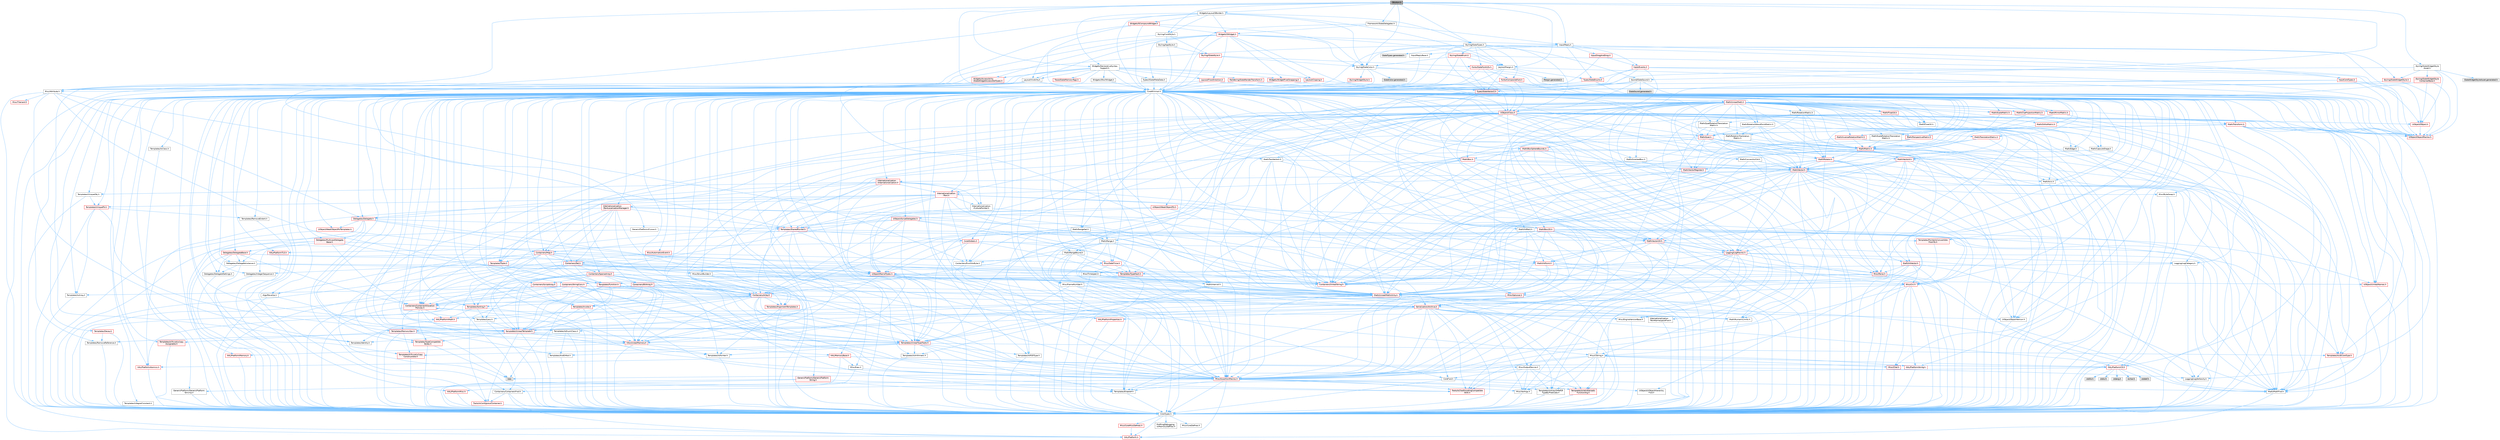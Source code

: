 digraph "SButton.h"
{
 // INTERACTIVE_SVG=YES
 // LATEX_PDF_SIZE
  bgcolor="transparent";
  edge [fontname=Helvetica,fontsize=10,labelfontname=Helvetica,labelfontsize=10];
  node [fontname=Helvetica,fontsize=10,shape=box,height=0.2,width=0.4];
  Node1 [id="Node000001",label="SButton.h",height=0.2,width=0.4,color="gray40", fillcolor="grey60", style="filled", fontcolor="black",tooltip=" "];
  Node1 -> Node2 [id="edge1_Node000001_Node000002",color="steelblue1",style="solid",tooltip=" "];
  Node2 [id="Node000002",label="CoreMinimal.h",height=0.2,width=0.4,color="grey40", fillcolor="white", style="filled",URL="$d7/d67/CoreMinimal_8h.html",tooltip=" "];
  Node2 -> Node3 [id="edge2_Node000002_Node000003",color="steelblue1",style="solid",tooltip=" "];
  Node3 [id="Node000003",label="CoreTypes.h",height=0.2,width=0.4,color="grey40", fillcolor="white", style="filled",URL="$dc/dec/CoreTypes_8h.html",tooltip=" "];
  Node3 -> Node4 [id="edge3_Node000003_Node000004",color="steelblue1",style="solid",tooltip=" "];
  Node4 [id="Node000004",label="HAL/Platform.h",height=0.2,width=0.4,color="red", fillcolor="#FFF0F0", style="filled",URL="$d9/dd0/Platform_8h.html",tooltip=" "];
  Node3 -> Node14 [id="edge4_Node000003_Node000014",color="steelblue1",style="solid",tooltip=" "];
  Node14 [id="Node000014",label="ProfilingDebugging\l/UMemoryDefines.h",height=0.2,width=0.4,color="grey40", fillcolor="white", style="filled",URL="$d2/da2/UMemoryDefines_8h.html",tooltip=" "];
  Node3 -> Node15 [id="edge5_Node000003_Node000015",color="steelblue1",style="solid",tooltip=" "];
  Node15 [id="Node000015",label="Misc/CoreMiscDefines.h",height=0.2,width=0.4,color="red", fillcolor="#FFF0F0", style="filled",URL="$da/d38/CoreMiscDefines_8h.html",tooltip=" "];
  Node15 -> Node4 [id="edge6_Node000015_Node000004",color="steelblue1",style="solid",tooltip=" "];
  Node3 -> Node16 [id="edge7_Node000003_Node000016",color="steelblue1",style="solid",tooltip=" "];
  Node16 [id="Node000016",label="Misc/CoreDefines.h",height=0.2,width=0.4,color="grey40", fillcolor="white", style="filled",URL="$d3/dd2/CoreDefines_8h.html",tooltip=" "];
  Node2 -> Node17 [id="edge8_Node000002_Node000017",color="steelblue1",style="solid",tooltip=" "];
  Node17 [id="Node000017",label="CoreFwd.h",height=0.2,width=0.4,color="grey40", fillcolor="white", style="filled",URL="$d1/d1e/CoreFwd_8h.html",tooltip=" "];
  Node17 -> Node3 [id="edge9_Node000017_Node000003",color="steelblue1",style="solid",tooltip=" "];
  Node17 -> Node18 [id="edge10_Node000017_Node000018",color="steelblue1",style="solid",tooltip=" "];
  Node18 [id="Node000018",label="Containers/ContainersFwd.h",height=0.2,width=0.4,color="grey40", fillcolor="white", style="filled",URL="$d4/d0a/ContainersFwd_8h.html",tooltip=" "];
  Node18 -> Node4 [id="edge11_Node000018_Node000004",color="steelblue1",style="solid",tooltip=" "];
  Node18 -> Node3 [id="edge12_Node000018_Node000003",color="steelblue1",style="solid",tooltip=" "];
  Node18 -> Node19 [id="edge13_Node000018_Node000019",color="steelblue1",style="solid",tooltip=" "];
  Node19 [id="Node000019",label="Traits/IsContiguousContainer.h",height=0.2,width=0.4,color="red", fillcolor="#FFF0F0", style="filled",URL="$d5/d3c/IsContiguousContainer_8h.html",tooltip=" "];
  Node19 -> Node3 [id="edge14_Node000019_Node000003",color="steelblue1",style="solid",tooltip=" "];
  Node17 -> Node22 [id="edge15_Node000017_Node000022",color="steelblue1",style="solid",tooltip=" "];
  Node22 [id="Node000022",label="Math/MathFwd.h",height=0.2,width=0.4,color="grey40", fillcolor="white", style="filled",URL="$d2/d10/MathFwd_8h.html",tooltip=" "];
  Node22 -> Node4 [id="edge16_Node000022_Node000004",color="steelblue1",style="solid",tooltip=" "];
  Node17 -> Node23 [id="edge17_Node000017_Node000023",color="steelblue1",style="solid",tooltip=" "];
  Node23 [id="Node000023",label="UObject/UObjectHierarchy\lFwd.h",height=0.2,width=0.4,color="grey40", fillcolor="white", style="filled",URL="$d3/d13/UObjectHierarchyFwd_8h.html",tooltip=" "];
  Node2 -> Node23 [id="edge18_Node000002_Node000023",color="steelblue1",style="solid",tooltip=" "];
  Node2 -> Node18 [id="edge19_Node000002_Node000018",color="steelblue1",style="solid",tooltip=" "];
  Node2 -> Node24 [id="edge20_Node000002_Node000024",color="steelblue1",style="solid",tooltip=" "];
  Node24 [id="Node000024",label="Misc/VarArgs.h",height=0.2,width=0.4,color="grey40", fillcolor="white", style="filled",URL="$d5/d6f/VarArgs_8h.html",tooltip=" "];
  Node24 -> Node3 [id="edge21_Node000024_Node000003",color="steelblue1",style="solid",tooltip=" "];
  Node2 -> Node25 [id="edge22_Node000002_Node000025",color="steelblue1",style="solid",tooltip=" "];
  Node25 [id="Node000025",label="Logging/LogVerbosity.h",height=0.2,width=0.4,color="grey40", fillcolor="white", style="filled",URL="$d2/d8f/LogVerbosity_8h.html",tooltip=" "];
  Node25 -> Node3 [id="edge23_Node000025_Node000003",color="steelblue1",style="solid",tooltip=" "];
  Node2 -> Node26 [id="edge24_Node000002_Node000026",color="steelblue1",style="solid",tooltip=" "];
  Node26 [id="Node000026",label="Misc/OutputDevice.h",height=0.2,width=0.4,color="grey40", fillcolor="white", style="filled",URL="$d7/d32/OutputDevice_8h.html",tooltip=" "];
  Node26 -> Node17 [id="edge25_Node000026_Node000017",color="steelblue1",style="solid",tooltip=" "];
  Node26 -> Node3 [id="edge26_Node000026_Node000003",color="steelblue1",style="solid",tooltip=" "];
  Node26 -> Node25 [id="edge27_Node000026_Node000025",color="steelblue1",style="solid",tooltip=" "];
  Node26 -> Node24 [id="edge28_Node000026_Node000024",color="steelblue1",style="solid",tooltip=" "];
  Node26 -> Node27 [id="edge29_Node000026_Node000027",color="steelblue1",style="solid",tooltip=" "];
  Node27 [id="Node000027",label="Templates/IsArrayOrRefOf\lTypeByPredicate.h",height=0.2,width=0.4,color="grey40", fillcolor="white", style="filled",URL="$d6/da1/IsArrayOrRefOfTypeByPredicate_8h.html",tooltip=" "];
  Node27 -> Node3 [id="edge30_Node000027_Node000003",color="steelblue1",style="solid",tooltip=" "];
  Node26 -> Node28 [id="edge31_Node000026_Node000028",color="steelblue1",style="solid",tooltip=" "];
  Node28 [id="Node000028",label="Templates/IsValidVariadic\lFunctionArg.h",height=0.2,width=0.4,color="red", fillcolor="#FFF0F0", style="filled",URL="$d0/dc8/IsValidVariadicFunctionArg_8h.html",tooltip=" "];
  Node28 -> Node3 [id="edge32_Node000028_Node000003",color="steelblue1",style="solid",tooltip=" "];
  Node26 -> Node30 [id="edge33_Node000026_Node000030",color="steelblue1",style="solid",tooltip=" "];
  Node30 [id="Node000030",label="Traits/IsCharEncodingCompatible\lWith.h",height=0.2,width=0.4,color="red", fillcolor="#FFF0F0", style="filled",URL="$df/dd1/IsCharEncodingCompatibleWith_8h.html",tooltip=" "];
  Node2 -> Node32 [id="edge34_Node000002_Node000032",color="steelblue1",style="solid",tooltip=" "];
  Node32 [id="Node000032",label="HAL/PlatformCrt.h",height=0.2,width=0.4,color="red", fillcolor="#FFF0F0", style="filled",URL="$d8/d75/PlatformCrt_8h.html",tooltip=" "];
  Node32 -> Node33 [id="edge35_Node000032_Node000033",color="steelblue1",style="solid",tooltip=" "];
  Node33 [id="Node000033",label="new",height=0.2,width=0.4,color="grey60", fillcolor="#E0E0E0", style="filled",tooltip=" "];
  Node32 -> Node34 [id="edge36_Node000032_Node000034",color="steelblue1",style="solid",tooltip=" "];
  Node34 [id="Node000034",label="wchar.h",height=0.2,width=0.4,color="grey60", fillcolor="#E0E0E0", style="filled",tooltip=" "];
  Node32 -> Node35 [id="edge37_Node000032_Node000035",color="steelblue1",style="solid",tooltip=" "];
  Node35 [id="Node000035",label="stddef.h",height=0.2,width=0.4,color="grey60", fillcolor="#E0E0E0", style="filled",tooltip=" "];
  Node32 -> Node36 [id="edge38_Node000032_Node000036",color="steelblue1",style="solid",tooltip=" "];
  Node36 [id="Node000036",label="stdlib.h",height=0.2,width=0.4,color="grey60", fillcolor="#E0E0E0", style="filled",tooltip=" "];
  Node32 -> Node37 [id="edge39_Node000032_Node000037",color="steelblue1",style="solid",tooltip=" "];
  Node37 [id="Node000037",label="stdio.h",height=0.2,width=0.4,color="grey60", fillcolor="#E0E0E0", style="filled",tooltip=" "];
  Node32 -> Node38 [id="edge40_Node000032_Node000038",color="steelblue1",style="solid",tooltip=" "];
  Node38 [id="Node000038",label="stdarg.h",height=0.2,width=0.4,color="grey60", fillcolor="#E0E0E0", style="filled",tooltip=" "];
  Node2 -> Node42 [id="edge41_Node000002_Node000042",color="steelblue1",style="solid",tooltip=" "];
  Node42 [id="Node000042",label="HAL/PlatformMisc.h",height=0.2,width=0.4,color="red", fillcolor="#FFF0F0", style="filled",URL="$d0/df5/PlatformMisc_8h.html",tooltip=" "];
  Node42 -> Node3 [id="edge42_Node000042_Node000003",color="steelblue1",style="solid",tooltip=" "];
  Node2 -> Node61 [id="edge43_Node000002_Node000061",color="steelblue1",style="solid",tooltip=" "];
  Node61 [id="Node000061",label="Misc/AssertionMacros.h",height=0.2,width=0.4,color="red", fillcolor="#FFF0F0", style="filled",URL="$d0/dfa/AssertionMacros_8h.html",tooltip=" "];
  Node61 -> Node3 [id="edge44_Node000061_Node000003",color="steelblue1",style="solid",tooltip=" "];
  Node61 -> Node4 [id="edge45_Node000061_Node000004",color="steelblue1",style="solid",tooltip=" "];
  Node61 -> Node42 [id="edge46_Node000061_Node000042",color="steelblue1",style="solid",tooltip=" "];
  Node61 -> Node62 [id="edge47_Node000061_Node000062",color="steelblue1",style="solid",tooltip=" "];
  Node62 [id="Node000062",label="Templates/EnableIf.h",height=0.2,width=0.4,color="grey40", fillcolor="white", style="filled",URL="$d7/d60/EnableIf_8h.html",tooltip=" "];
  Node62 -> Node3 [id="edge48_Node000062_Node000003",color="steelblue1",style="solid",tooltip=" "];
  Node61 -> Node27 [id="edge49_Node000061_Node000027",color="steelblue1",style="solid",tooltip=" "];
  Node61 -> Node28 [id="edge50_Node000061_Node000028",color="steelblue1",style="solid",tooltip=" "];
  Node61 -> Node30 [id="edge51_Node000061_Node000030",color="steelblue1",style="solid",tooltip=" "];
  Node61 -> Node24 [id="edge52_Node000061_Node000024",color="steelblue1",style="solid",tooltip=" "];
  Node2 -> Node70 [id="edge53_Node000002_Node000070",color="steelblue1",style="solid",tooltip=" "];
  Node70 [id="Node000070",label="Templates/IsPointer.h",height=0.2,width=0.4,color="grey40", fillcolor="white", style="filled",URL="$d7/d05/IsPointer_8h.html",tooltip=" "];
  Node70 -> Node3 [id="edge54_Node000070_Node000003",color="steelblue1",style="solid",tooltip=" "];
  Node2 -> Node71 [id="edge55_Node000002_Node000071",color="steelblue1",style="solid",tooltip=" "];
  Node71 [id="Node000071",label="HAL/PlatformMemory.h",height=0.2,width=0.4,color="red", fillcolor="#FFF0F0", style="filled",URL="$de/d68/PlatformMemory_8h.html",tooltip=" "];
  Node71 -> Node3 [id="edge56_Node000071_Node000003",color="steelblue1",style="solid",tooltip=" "];
  Node2 -> Node54 [id="edge57_Node000002_Node000054",color="steelblue1",style="solid",tooltip=" "];
  Node54 [id="Node000054",label="HAL/PlatformAtomics.h",height=0.2,width=0.4,color="red", fillcolor="#FFF0F0", style="filled",URL="$d3/d36/PlatformAtomics_8h.html",tooltip=" "];
  Node54 -> Node3 [id="edge58_Node000054_Node000003",color="steelblue1",style="solid",tooltip=" "];
  Node2 -> Node76 [id="edge59_Node000002_Node000076",color="steelblue1",style="solid",tooltip=" "];
  Node76 [id="Node000076",label="Misc/Exec.h",height=0.2,width=0.4,color="grey40", fillcolor="white", style="filled",URL="$de/ddb/Exec_8h.html",tooltip=" "];
  Node76 -> Node3 [id="edge60_Node000076_Node000003",color="steelblue1",style="solid",tooltip=" "];
  Node76 -> Node61 [id="edge61_Node000076_Node000061",color="steelblue1",style="solid",tooltip=" "];
  Node2 -> Node77 [id="edge62_Node000002_Node000077",color="steelblue1",style="solid",tooltip=" "];
  Node77 [id="Node000077",label="HAL/MemoryBase.h",height=0.2,width=0.4,color="red", fillcolor="#FFF0F0", style="filled",URL="$d6/d9f/MemoryBase_8h.html",tooltip=" "];
  Node77 -> Node3 [id="edge63_Node000077_Node000003",color="steelblue1",style="solid",tooltip=" "];
  Node77 -> Node54 [id="edge64_Node000077_Node000054",color="steelblue1",style="solid",tooltip=" "];
  Node77 -> Node32 [id="edge65_Node000077_Node000032",color="steelblue1",style="solid",tooltip=" "];
  Node77 -> Node76 [id="edge66_Node000077_Node000076",color="steelblue1",style="solid",tooltip=" "];
  Node77 -> Node26 [id="edge67_Node000077_Node000026",color="steelblue1",style="solid",tooltip=" "];
  Node2 -> Node87 [id="edge68_Node000002_Node000087",color="steelblue1",style="solid",tooltip=" "];
  Node87 [id="Node000087",label="HAL/UnrealMemory.h",height=0.2,width=0.4,color="red", fillcolor="#FFF0F0", style="filled",URL="$d9/d96/UnrealMemory_8h.html",tooltip=" "];
  Node87 -> Node3 [id="edge69_Node000087_Node000003",color="steelblue1",style="solid",tooltip=" "];
  Node87 -> Node77 [id="edge70_Node000087_Node000077",color="steelblue1",style="solid",tooltip=" "];
  Node87 -> Node71 [id="edge71_Node000087_Node000071",color="steelblue1",style="solid",tooltip=" "];
  Node87 -> Node70 [id="edge72_Node000087_Node000070",color="steelblue1",style="solid",tooltip=" "];
  Node2 -> Node89 [id="edge73_Node000002_Node000089",color="steelblue1",style="solid",tooltip=" "];
  Node89 [id="Node000089",label="Templates/IsArithmetic.h",height=0.2,width=0.4,color="grey40", fillcolor="white", style="filled",URL="$d2/d5d/IsArithmetic_8h.html",tooltip=" "];
  Node89 -> Node3 [id="edge74_Node000089_Node000003",color="steelblue1",style="solid",tooltip=" "];
  Node2 -> Node83 [id="edge75_Node000002_Node000083",color="steelblue1",style="solid",tooltip=" "];
  Node83 [id="Node000083",label="Templates/AndOrNot.h",height=0.2,width=0.4,color="grey40", fillcolor="white", style="filled",URL="$db/d0a/AndOrNot_8h.html",tooltip=" "];
  Node83 -> Node3 [id="edge76_Node000083_Node000003",color="steelblue1",style="solid",tooltip=" "];
  Node2 -> Node90 [id="edge77_Node000002_Node000090",color="steelblue1",style="solid",tooltip=" "];
  Node90 [id="Node000090",label="Templates/IsPODType.h",height=0.2,width=0.4,color="grey40", fillcolor="white", style="filled",URL="$d7/db1/IsPODType_8h.html",tooltip=" "];
  Node90 -> Node3 [id="edge78_Node000090_Node000003",color="steelblue1",style="solid",tooltip=" "];
  Node2 -> Node91 [id="edge79_Node000002_Node000091",color="steelblue1",style="solid",tooltip=" "];
  Node91 [id="Node000091",label="Templates/IsUECoreType.h",height=0.2,width=0.4,color="red", fillcolor="#FFF0F0", style="filled",URL="$d1/db8/IsUECoreType_8h.html",tooltip=" "];
  Node91 -> Node3 [id="edge80_Node000091_Node000003",color="steelblue1",style="solid",tooltip=" "];
  Node2 -> Node84 [id="edge81_Node000002_Node000084",color="steelblue1",style="solid",tooltip=" "];
  Node84 [id="Node000084",label="Templates/IsTriviallyCopy\lConstructible.h",height=0.2,width=0.4,color="red", fillcolor="#FFF0F0", style="filled",URL="$d3/d78/IsTriviallyCopyConstructible_8h.html",tooltip=" "];
  Node84 -> Node3 [id="edge82_Node000084_Node000003",color="steelblue1",style="solid",tooltip=" "];
  Node2 -> Node92 [id="edge83_Node000002_Node000092",color="steelblue1",style="solid",tooltip=" "];
  Node92 [id="Node000092",label="Templates/UnrealTypeTraits.h",height=0.2,width=0.4,color="red", fillcolor="#FFF0F0", style="filled",URL="$d2/d2d/UnrealTypeTraits_8h.html",tooltip=" "];
  Node92 -> Node3 [id="edge84_Node000092_Node000003",color="steelblue1",style="solid",tooltip=" "];
  Node92 -> Node70 [id="edge85_Node000092_Node000070",color="steelblue1",style="solid",tooltip=" "];
  Node92 -> Node61 [id="edge86_Node000092_Node000061",color="steelblue1",style="solid",tooltip=" "];
  Node92 -> Node83 [id="edge87_Node000092_Node000083",color="steelblue1",style="solid",tooltip=" "];
  Node92 -> Node62 [id="edge88_Node000092_Node000062",color="steelblue1",style="solid",tooltip=" "];
  Node92 -> Node89 [id="edge89_Node000092_Node000089",color="steelblue1",style="solid",tooltip=" "];
  Node92 -> Node90 [id="edge90_Node000092_Node000090",color="steelblue1",style="solid",tooltip=" "];
  Node92 -> Node91 [id="edge91_Node000092_Node000091",color="steelblue1",style="solid",tooltip=" "];
  Node92 -> Node84 [id="edge92_Node000092_Node000084",color="steelblue1",style="solid",tooltip=" "];
  Node2 -> Node62 [id="edge93_Node000002_Node000062",color="steelblue1",style="solid",tooltip=" "];
  Node2 -> Node94 [id="edge94_Node000002_Node000094",color="steelblue1",style="solid",tooltip=" "];
  Node94 [id="Node000094",label="Templates/RemoveReference.h",height=0.2,width=0.4,color="grey40", fillcolor="white", style="filled",URL="$da/dbe/RemoveReference_8h.html",tooltip=" "];
  Node94 -> Node3 [id="edge95_Node000094_Node000003",color="steelblue1",style="solid",tooltip=" "];
  Node2 -> Node95 [id="edge96_Node000002_Node000095",color="steelblue1",style="solid",tooltip=" "];
  Node95 [id="Node000095",label="Templates/IntegralConstant.h",height=0.2,width=0.4,color="grey40", fillcolor="white", style="filled",URL="$db/d1b/IntegralConstant_8h.html",tooltip=" "];
  Node95 -> Node3 [id="edge97_Node000095_Node000003",color="steelblue1",style="solid",tooltip=" "];
  Node2 -> Node96 [id="edge98_Node000002_Node000096",color="steelblue1",style="solid",tooltip=" "];
  Node96 [id="Node000096",label="Templates/IsClass.h",height=0.2,width=0.4,color="grey40", fillcolor="white", style="filled",URL="$db/dcb/IsClass_8h.html",tooltip=" "];
  Node96 -> Node3 [id="edge99_Node000096_Node000003",color="steelblue1",style="solid",tooltip=" "];
  Node2 -> Node97 [id="edge100_Node000002_Node000097",color="steelblue1",style="solid",tooltip=" "];
  Node97 [id="Node000097",label="Templates/TypeCompatible\lBytes.h",height=0.2,width=0.4,color="red", fillcolor="#FFF0F0", style="filled",URL="$df/d0a/TypeCompatibleBytes_8h.html",tooltip=" "];
  Node97 -> Node3 [id="edge101_Node000097_Node000003",color="steelblue1",style="solid",tooltip=" "];
  Node97 -> Node33 [id="edge102_Node000097_Node000033",color="steelblue1",style="solid",tooltip=" "];
  Node2 -> Node19 [id="edge103_Node000002_Node000019",color="steelblue1",style="solid",tooltip=" "];
  Node2 -> Node98 [id="edge104_Node000002_Node000098",color="steelblue1",style="solid",tooltip=" "];
  Node98 [id="Node000098",label="Templates/UnrealTemplate.h",height=0.2,width=0.4,color="red", fillcolor="#FFF0F0", style="filled",URL="$d4/d24/UnrealTemplate_8h.html",tooltip=" "];
  Node98 -> Node3 [id="edge105_Node000098_Node000003",color="steelblue1",style="solid",tooltip=" "];
  Node98 -> Node70 [id="edge106_Node000098_Node000070",color="steelblue1",style="solid",tooltip=" "];
  Node98 -> Node87 [id="edge107_Node000098_Node000087",color="steelblue1",style="solid",tooltip=" "];
  Node98 -> Node92 [id="edge108_Node000098_Node000092",color="steelblue1",style="solid",tooltip=" "];
  Node98 -> Node94 [id="edge109_Node000098_Node000094",color="steelblue1",style="solid",tooltip=" "];
  Node98 -> Node97 [id="edge110_Node000098_Node000097",color="steelblue1",style="solid",tooltip=" "];
  Node98 -> Node65 [id="edge111_Node000098_Node000065",color="steelblue1",style="solid",tooltip=" "];
  Node65 [id="Node000065",label="Templates/Identity.h",height=0.2,width=0.4,color="grey40", fillcolor="white", style="filled",URL="$d0/dd5/Identity_8h.html",tooltip=" "];
  Node98 -> Node19 [id="edge112_Node000098_Node000019",color="steelblue1",style="solid",tooltip=" "];
  Node2 -> Node47 [id="edge113_Node000002_Node000047",color="steelblue1",style="solid",tooltip=" "];
  Node47 [id="Node000047",label="Math/NumericLimits.h",height=0.2,width=0.4,color="grey40", fillcolor="white", style="filled",URL="$df/d1b/NumericLimits_8h.html",tooltip=" "];
  Node47 -> Node3 [id="edge114_Node000047_Node000003",color="steelblue1",style="solid",tooltip=" "];
  Node2 -> Node102 [id="edge115_Node000002_Node000102",color="steelblue1",style="solid",tooltip=" "];
  Node102 [id="Node000102",label="HAL/PlatformMath.h",height=0.2,width=0.4,color="red", fillcolor="#FFF0F0", style="filled",URL="$dc/d53/PlatformMath_8h.html",tooltip=" "];
  Node102 -> Node3 [id="edge116_Node000102_Node000003",color="steelblue1",style="solid",tooltip=" "];
  Node2 -> Node85 [id="edge117_Node000002_Node000085",color="steelblue1",style="solid",tooltip=" "];
  Node85 [id="Node000085",label="Templates/IsTriviallyCopy\lAssignable.h",height=0.2,width=0.4,color="red", fillcolor="#FFF0F0", style="filled",URL="$d2/df2/IsTriviallyCopyAssignable_8h.html",tooltip=" "];
  Node85 -> Node3 [id="edge118_Node000085_Node000003",color="steelblue1",style="solid",tooltip=" "];
  Node2 -> Node110 [id="edge119_Node000002_Node000110",color="steelblue1",style="solid",tooltip=" "];
  Node110 [id="Node000110",label="Templates/MemoryOps.h",height=0.2,width=0.4,color="red", fillcolor="#FFF0F0", style="filled",URL="$db/dea/MemoryOps_8h.html",tooltip=" "];
  Node110 -> Node3 [id="edge120_Node000110_Node000003",color="steelblue1",style="solid",tooltip=" "];
  Node110 -> Node87 [id="edge121_Node000110_Node000087",color="steelblue1",style="solid",tooltip=" "];
  Node110 -> Node85 [id="edge122_Node000110_Node000085",color="steelblue1",style="solid",tooltip=" "];
  Node110 -> Node84 [id="edge123_Node000110_Node000084",color="steelblue1",style="solid",tooltip=" "];
  Node110 -> Node92 [id="edge124_Node000110_Node000092",color="steelblue1",style="solid",tooltip=" "];
  Node110 -> Node33 [id="edge125_Node000110_Node000033",color="steelblue1",style="solid",tooltip=" "];
  Node2 -> Node111 [id="edge126_Node000002_Node000111",color="steelblue1",style="solid",tooltip=" "];
  Node111 [id="Node000111",label="Containers/ContainerAllocation\lPolicies.h",height=0.2,width=0.4,color="red", fillcolor="#FFF0F0", style="filled",URL="$d7/dff/ContainerAllocationPolicies_8h.html",tooltip=" "];
  Node111 -> Node3 [id="edge127_Node000111_Node000003",color="steelblue1",style="solid",tooltip=" "];
  Node111 -> Node111 [id="edge128_Node000111_Node000111",color="steelblue1",style="solid",tooltip=" "];
  Node111 -> Node102 [id="edge129_Node000111_Node000102",color="steelblue1",style="solid",tooltip=" "];
  Node111 -> Node87 [id="edge130_Node000111_Node000087",color="steelblue1",style="solid",tooltip=" "];
  Node111 -> Node47 [id="edge131_Node000111_Node000047",color="steelblue1",style="solid",tooltip=" "];
  Node111 -> Node61 [id="edge132_Node000111_Node000061",color="steelblue1",style="solid",tooltip=" "];
  Node111 -> Node110 [id="edge133_Node000111_Node000110",color="steelblue1",style="solid",tooltip=" "];
  Node111 -> Node97 [id="edge134_Node000111_Node000097",color="steelblue1",style="solid",tooltip=" "];
  Node2 -> Node114 [id="edge135_Node000002_Node000114",color="steelblue1",style="solid",tooltip=" "];
  Node114 [id="Node000114",label="Templates/IsEnumClass.h",height=0.2,width=0.4,color="grey40", fillcolor="white", style="filled",URL="$d7/d15/IsEnumClass_8h.html",tooltip=" "];
  Node114 -> Node3 [id="edge136_Node000114_Node000003",color="steelblue1",style="solid",tooltip=" "];
  Node114 -> Node83 [id="edge137_Node000114_Node000083",color="steelblue1",style="solid",tooltip=" "];
  Node2 -> Node115 [id="edge138_Node000002_Node000115",color="steelblue1",style="solid",tooltip=" "];
  Node115 [id="Node000115",label="HAL/PlatformProperties.h",height=0.2,width=0.4,color="red", fillcolor="#FFF0F0", style="filled",URL="$d9/db0/PlatformProperties_8h.html",tooltip=" "];
  Node115 -> Node3 [id="edge139_Node000115_Node000003",color="steelblue1",style="solid",tooltip=" "];
  Node2 -> Node118 [id="edge140_Node000002_Node000118",color="steelblue1",style="solid",tooltip=" "];
  Node118 [id="Node000118",label="Misc/EngineVersionBase.h",height=0.2,width=0.4,color="grey40", fillcolor="white", style="filled",URL="$d5/d2b/EngineVersionBase_8h.html",tooltip=" "];
  Node118 -> Node3 [id="edge141_Node000118_Node000003",color="steelblue1",style="solid",tooltip=" "];
  Node2 -> Node119 [id="edge142_Node000002_Node000119",color="steelblue1",style="solid",tooltip=" "];
  Node119 [id="Node000119",label="Internationalization\l/TextNamespaceFwd.h",height=0.2,width=0.4,color="grey40", fillcolor="white", style="filled",URL="$d8/d97/TextNamespaceFwd_8h.html",tooltip=" "];
  Node119 -> Node3 [id="edge143_Node000119_Node000003",color="steelblue1",style="solid",tooltip=" "];
  Node2 -> Node120 [id="edge144_Node000002_Node000120",color="steelblue1",style="solid",tooltip=" "];
  Node120 [id="Node000120",label="Serialization/Archive.h",height=0.2,width=0.4,color="red", fillcolor="#FFF0F0", style="filled",URL="$d7/d3b/Archive_8h.html",tooltip=" "];
  Node120 -> Node17 [id="edge145_Node000120_Node000017",color="steelblue1",style="solid",tooltip=" "];
  Node120 -> Node3 [id="edge146_Node000120_Node000003",color="steelblue1",style="solid",tooltip=" "];
  Node120 -> Node115 [id="edge147_Node000120_Node000115",color="steelblue1",style="solid",tooltip=" "];
  Node120 -> Node119 [id="edge148_Node000120_Node000119",color="steelblue1",style="solid",tooltip=" "];
  Node120 -> Node22 [id="edge149_Node000120_Node000022",color="steelblue1",style="solid",tooltip=" "];
  Node120 -> Node61 [id="edge150_Node000120_Node000061",color="steelblue1",style="solid",tooltip=" "];
  Node120 -> Node118 [id="edge151_Node000120_Node000118",color="steelblue1",style="solid",tooltip=" "];
  Node120 -> Node24 [id="edge152_Node000120_Node000024",color="steelblue1",style="solid",tooltip=" "];
  Node120 -> Node62 [id="edge153_Node000120_Node000062",color="steelblue1",style="solid",tooltip=" "];
  Node120 -> Node27 [id="edge154_Node000120_Node000027",color="steelblue1",style="solid",tooltip=" "];
  Node120 -> Node114 [id="edge155_Node000120_Node000114",color="steelblue1",style="solid",tooltip=" "];
  Node120 -> Node28 [id="edge156_Node000120_Node000028",color="steelblue1",style="solid",tooltip=" "];
  Node120 -> Node98 [id="edge157_Node000120_Node000098",color="steelblue1",style="solid",tooltip=" "];
  Node120 -> Node30 [id="edge158_Node000120_Node000030",color="steelblue1",style="solid",tooltip=" "];
  Node120 -> Node123 [id="edge159_Node000120_Node000123",color="steelblue1",style="solid",tooltip=" "];
  Node123 [id="Node000123",label="UObject/ObjectVersion.h",height=0.2,width=0.4,color="grey40", fillcolor="white", style="filled",URL="$da/d63/ObjectVersion_8h.html",tooltip=" "];
  Node123 -> Node3 [id="edge160_Node000123_Node000003",color="steelblue1",style="solid",tooltip=" "];
  Node2 -> Node124 [id="edge161_Node000002_Node000124",color="steelblue1",style="solid",tooltip=" "];
  Node124 [id="Node000124",label="Templates/Less.h",height=0.2,width=0.4,color="grey40", fillcolor="white", style="filled",URL="$de/dc8/Less_8h.html",tooltip=" "];
  Node124 -> Node3 [id="edge162_Node000124_Node000003",color="steelblue1",style="solid",tooltip=" "];
  Node124 -> Node98 [id="edge163_Node000124_Node000098",color="steelblue1",style="solid",tooltip=" "];
  Node2 -> Node125 [id="edge164_Node000002_Node000125",color="steelblue1",style="solid",tooltip=" "];
  Node125 [id="Node000125",label="Templates/Sorting.h",height=0.2,width=0.4,color="red", fillcolor="#FFF0F0", style="filled",URL="$d3/d9e/Sorting_8h.html",tooltip=" "];
  Node125 -> Node3 [id="edge165_Node000125_Node000003",color="steelblue1",style="solid",tooltip=" "];
  Node125 -> Node102 [id="edge166_Node000125_Node000102",color="steelblue1",style="solid",tooltip=" "];
  Node125 -> Node124 [id="edge167_Node000125_Node000124",color="steelblue1",style="solid",tooltip=" "];
  Node2 -> Node136 [id="edge168_Node000002_Node000136",color="steelblue1",style="solid",tooltip=" "];
  Node136 [id="Node000136",label="Misc/Char.h",height=0.2,width=0.4,color="red", fillcolor="#FFF0F0", style="filled",URL="$d0/d58/Char_8h.html",tooltip=" "];
  Node136 -> Node3 [id="edge169_Node000136_Node000003",color="steelblue1",style="solid",tooltip=" "];
  Node2 -> Node139 [id="edge170_Node000002_Node000139",color="steelblue1",style="solid",tooltip=" "];
  Node139 [id="Node000139",label="GenericPlatform/GenericPlatform\lStricmp.h",height=0.2,width=0.4,color="grey40", fillcolor="white", style="filled",URL="$d2/d86/GenericPlatformStricmp_8h.html",tooltip=" "];
  Node139 -> Node3 [id="edge171_Node000139_Node000003",color="steelblue1",style="solid",tooltip=" "];
  Node2 -> Node140 [id="edge172_Node000002_Node000140",color="steelblue1",style="solid",tooltip=" "];
  Node140 [id="Node000140",label="GenericPlatform/GenericPlatform\lString.h",height=0.2,width=0.4,color="red", fillcolor="#FFF0F0", style="filled",URL="$dd/d20/GenericPlatformString_8h.html",tooltip=" "];
  Node140 -> Node3 [id="edge173_Node000140_Node000003",color="steelblue1",style="solid",tooltip=" "];
  Node140 -> Node139 [id="edge174_Node000140_Node000139",color="steelblue1",style="solid",tooltip=" "];
  Node140 -> Node62 [id="edge175_Node000140_Node000062",color="steelblue1",style="solid",tooltip=" "];
  Node140 -> Node30 [id="edge176_Node000140_Node000030",color="steelblue1",style="solid",tooltip=" "];
  Node2 -> Node73 [id="edge177_Node000002_Node000073",color="steelblue1",style="solid",tooltip=" "];
  Node73 [id="Node000073",label="HAL/PlatformString.h",height=0.2,width=0.4,color="red", fillcolor="#FFF0F0", style="filled",URL="$db/db5/PlatformString_8h.html",tooltip=" "];
  Node73 -> Node3 [id="edge178_Node000073_Node000003",color="steelblue1",style="solid",tooltip=" "];
  Node2 -> Node143 [id="edge179_Node000002_Node000143",color="steelblue1",style="solid",tooltip=" "];
  Node143 [id="Node000143",label="Misc/CString.h",height=0.2,width=0.4,color="grey40", fillcolor="white", style="filled",URL="$d2/d49/CString_8h.html",tooltip=" "];
  Node143 -> Node3 [id="edge180_Node000143_Node000003",color="steelblue1",style="solid",tooltip=" "];
  Node143 -> Node32 [id="edge181_Node000143_Node000032",color="steelblue1",style="solid",tooltip=" "];
  Node143 -> Node73 [id="edge182_Node000143_Node000073",color="steelblue1",style="solid",tooltip=" "];
  Node143 -> Node61 [id="edge183_Node000143_Node000061",color="steelblue1",style="solid",tooltip=" "];
  Node143 -> Node136 [id="edge184_Node000143_Node000136",color="steelblue1",style="solid",tooltip=" "];
  Node143 -> Node24 [id="edge185_Node000143_Node000024",color="steelblue1",style="solid",tooltip=" "];
  Node143 -> Node27 [id="edge186_Node000143_Node000027",color="steelblue1",style="solid",tooltip=" "];
  Node143 -> Node28 [id="edge187_Node000143_Node000028",color="steelblue1",style="solid",tooltip=" "];
  Node143 -> Node30 [id="edge188_Node000143_Node000030",color="steelblue1",style="solid",tooltip=" "];
  Node2 -> Node144 [id="edge189_Node000002_Node000144",color="steelblue1",style="solid",tooltip=" "];
  Node144 [id="Node000144",label="Misc/Crc.h",height=0.2,width=0.4,color="red", fillcolor="#FFF0F0", style="filled",URL="$d4/dd2/Crc_8h.html",tooltip=" "];
  Node144 -> Node3 [id="edge190_Node000144_Node000003",color="steelblue1",style="solid",tooltip=" "];
  Node144 -> Node73 [id="edge191_Node000144_Node000073",color="steelblue1",style="solid",tooltip=" "];
  Node144 -> Node61 [id="edge192_Node000144_Node000061",color="steelblue1",style="solid",tooltip=" "];
  Node144 -> Node143 [id="edge193_Node000144_Node000143",color="steelblue1",style="solid",tooltip=" "];
  Node144 -> Node136 [id="edge194_Node000144_Node000136",color="steelblue1",style="solid",tooltip=" "];
  Node144 -> Node92 [id="edge195_Node000144_Node000092",color="steelblue1",style="solid",tooltip=" "];
  Node2 -> Node135 [id="edge196_Node000002_Node000135",color="steelblue1",style="solid",tooltip=" "];
  Node135 [id="Node000135",label="Math/UnrealMathUtility.h",height=0.2,width=0.4,color="red", fillcolor="#FFF0F0", style="filled",URL="$db/db8/UnrealMathUtility_8h.html",tooltip=" "];
  Node135 -> Node3 [id="edge197_Node000135_Node000003",color="steelblue1",style="solid",tooltip=" "];
  Node135 -> Node61 [id="edge198_Node000135_Node000061",color="steelblue1",style="solid",tooltip=" "];
  Node135 -> Node102 [id="edge199_Node000135_Node000102",color="steelblue1",style="solid",tooltip=" "];
  Node135 -> Node22 [id="edge200_Node000135_Node000022",color="steelblue1",style="solid",tooltip=" "];
  Node135 -> Node65 [id="edge201_Node000135_Node000065",color="steelblue1",style="solid",tooltip=" "];
  Node2 -> Node145 [id="edge202_Node000002_Node000145",color="steelblue1",style="solid",tooltip=" "];
  Node145 [id="Node000145",label="Containers/UnrealString.h",height=0.2,width=0.4,color="red", fillcolor="#FFF0F0", style="filled",URL="$d5/dba/UnrealString_8h.html",tooltip=" "];
  Node2 -> Node149 [id="edge203_Node000002_Node000149",color="steelblue1",style="solid",tooltip=" "];
  Node149 [id="Node000149",label="Containers/Array.h",height=0.2,width=0.4,color="red", fillcolor="#FFF0F0", style="filled",URL="$df/dd0/Array_8h.html",tooltip=" "];
  Node149 -> Node3 [id="edge204_Node000149_Node000003",color="steelblue1",style="solid",tooltip=" "];
  Node149 -> Node61 [id="edge205_Node000149_Node000061",color="steelblue1",style="solid",tooltip=" "];
  Node149 -> Node87 [id="edge206_Node000149_Node000087",color="steelblue1",style="solid",tooltip=" "];
  Node149 -> Node92 [id="edge207_Node000149_Node000092",color="steelblue1",style="solid",tooltip=" "];
  Node149 -> Node98 [id="edge208_Node000149_Node000098",color="steelblue1",style="solid",tooltip=" "];
  Node149 -> Node111 [id="edge209_Node000149_Node000111",color="steelblue1",style="solid",tooltip=" "];
  Node149 -> Node120 [id="edge210_Node000149_Node000120",color="steelblue1",style="solid",tooltip=" "];
  Node149 -> Node128 [id="edge211_Node000149_Node000128",color="steelblue1",style="solid",tooltip=" "];
  Node128 [id="Node000128",label="Templates/Invoke.h",height=0.2,width=0.4,color="red", fillcolor="#FFF0F0", style="filled",URL="$d7/deb/Invoke_8h.html",tooltip=" "];
  Node128 -> Node3 [id="edge212_Node000128_Node000003",color="steelblue1",style="solid",tooltip=" "];
  Node128 -> Node98 [id="edge213_Node000128_Node000098",color="steelblue1",style="solid",tooltip=" "];
  Node149 -> Node124 [id="edge214_Node000149_Node000124",color="steelblue1",style="solid",tooltip=" "];
  Node149 -> Node125 [id="edge215_Node000149_Node000125",color="steelblue1",style="solid",tooltip=" "];
  Node149 -> Node172 [id="edge216_Node000149_Node000172",color="steelblue1",style="solid",tooltip=" "];
  Node172 [id="Node000172",label="Templates/AlignmentTemplates.h",height=0.2,width=0.4,color="red", fillcolor="#FFF0F0", style="filled",URL="$dd/d32/AlignmentTemplates_8h.html",tooltip=" "];
  Node172 -> Node3 [id="edge217_Node000172_Node000003",color="steelblue1",style="solid",tooltip=" "];
  Node172 -> Node70 [id="edge218_Node000172_Node000070",color="steelblue1",style="solid",tooltip=" "];
  Node2 -> Node173 [id="edge219_Node000002_Node000173",color="steelblue1",style="solid",tooltip=" "];
  Node173 [id="Node000173",label="Misc/FrameNumber.h",height=0.2,width=0.4,color="grey40", fillcolor="white", style="filled",URL="$dd/dbd/FrameNumber_8h.html",tooltip=" "];
  Node173 -> Node3 [id="edge220_Node000173_Node000003",color="steelblue1",style="solid",tooltip=" "];
  Node173 -> Node47 [id="edge221_Node000173_Node000047",color="steelblue1",style="solid",tooltip=" "];
  Node173 -> Node135 [id="edge222_Node000173_Node000135",color="steelblue1",style="solid",tooltip=" "];
  Node173 -> Node62 [id="edge223_Node000173_Node000062",color="steelblue1",style="solid",tooltip=" "];
  Node173 -> Node92 [id="edge224_Node000173_Node000092",color="steelblue1",style="solid",tooltip=" "];
  Node2 -> Node174 [id="edge225_Node000002_Node000174",color="steelblue1",style="solid",tooltip=" "];
  Node174 [id="Node000174",label="Misc/Timespan.h",height=0.2,width=0.4,color="grey40", fillcolor="white", style="filled",URL="$da/dd9/Timespan_8h.html",tooltip=" "];
  Node174 -> Node3 [id="edge226_Node000174_Node000003",color="steelblue1",style="solid",tooltip=" "];
  Node174 -> Node175 [id="edge227_Node000174_Node000175",color="steelblue1",style="solid",tooltip=" "];
  Node175 [id="Node000175",label="Math/Interval.h",height=0.2,width=0.4,color="grey40", fillcolor="white", style="filled",URL="$d1/d55/Interval_8h.html",tooltip=" "];
  Node175 -> Node3 [id="edge228_Node000175_Node000003",color="steelblue1",style="solid",tooltip=" "];
  Node175 -> Node89 [id="edge229_Node000175_Node000089",color="steelblue1",style="solid",tooltip=" "];
  Node175 -> Node92 [id="edge230_Node000175_Node000092",color="steelblue1",style="solid",tooltip=" "];
  Node175 -> Node47 [id="edge231_Node000175_Node000047",color="steelblue1",style="solid",tooltip=" "];
  Node175 -> Node135 [id="edge232_Node000175_Node000135",color="steelblue1",style="solid",tooltip=" "];
  Node174 -> Node135 [id="edge233_Node000174_Node000135",color="steelblue1",style="solid",tooltip=" "];
  Node174 -> Node61 [id="edge234_Node000174_Node000061",color="steelblue1",style="solid",tooltip=" "];
  Node2 -> Node176 [id="edge235_Node000002_Node000176",color="steelblue1",style="solid",tooltip=" "];
  Node176 [id="Node000176",label="Containers/StringConv.h",height=0.2,width=0.4,color="red", fillcolor="#FFF0F0", style="filled",URL="$d3/ddf/StringConv_8h.html",tooltip=" "];
  Node176 -> Node3 [id="edge236_Node000176_Node000003",color="steelblue1",style="solid",tooltip=" "];
  Node176 -> Node61 [id="edge237_Node000176_Node000061",color="steelblue1",style="solid",tooltip=" "];
  Node176 -> Node111 [id="edge238_Node000176_Node000111",color="steelblue1",style="solid",tooltip=" "];
  Node176 -> Node149 [id="edge239_Node000176_Node000149",color="steelblue1",style="solid",tooltip=" "];
  Node176 -> Node143 [id="edge240_Node000176_Node000143",color="steelblue1",style="solid",tooltip=" "];
  Node176 -> Node177 [id="edge241_Node000176_Node000177",color="steelblue1",style="solid",tooltip=" "];
  Node177 [id="Node000177",label="Templates/IsArray.h",height=0.2,width=0.4,color="grey40", fillcolor="white", style="filled",URL="$d8/d8d/IsArray_8h.html",tooltip=" "];
  Node177 -> Node3 [id="edge242_Node000177_Node000003",color="steelblue1",style="solid",tooltip=" "];
  Node176 -> Node98 [id="edge243_Node000176_Node000098",color="steelblue1",style="solid",tooltip=" "];
  Node176 -> Node92 [id="edge244_Node000176_Node000092",color="steelblue1",style="solid",tooltip=" "];
  Node176 -> Node30 [id="edge245_Node000176_Node000030",color="steelblue1",style="solid",tooltip=" "];
  Node176 -> Node19 [id="edge246_Node000176_Node000019",color="steelblue1",style="solid",tooltip=" "];
  Node2 -> Node178 [id="edge247_Node000002_Node000178",color="steelblue1",style="solid",tooltip=" "];
  Node178 [id="Node000178",label="UObject/UnrealNames.h",height=0.2,width=0.4,color="red", fillcolor="#FFF0F0", style="filled",URL="$d8/db1/UnrealNames_8h.html",tooltip=" "];
  Node178 -> Node3 [id="edge248_Node000178_Node000003",color="steelblue1",style="solid",tooltip=" "];
  Node2 -> Node180 [id="edge249_Node000002_Node000180",color="steelblue1",style="solid",tooltip=" "];
  Node180 [id="Node000180",label="UObject/NameTypes.h",height=0.2,width=0.4,color="red", fillcolor="#FFF0F0", style="filled",URL="$d6/d35/NameTypes_8h.html",tooltip=" "];
  Node180 -> Node3 [id="edge250_Node000180_Node000003",color="steelblue1",style="solid",tooltip=" "];
  Node180 -> Node61 [id="edge251_Node000180_Node000061",color="steelblue1",style="solid",tooltip=" "];
  Node180 -> Node87 [id="edge252_Node000180_Node000087",color="steelblue1",style="solid",tooltip=" "];
  Node180 -> Node92 [id="edge253_Node000180_Node000092",color="steelblue1",style="solid",tooltip=" "];
  Node180 -> Node98 [id="edge254_Node000180_Node000098",color="steelblue1",style="solid",tooltip=" "];
  Node180 -> Node145 [id="edge255_Node000180_Node000145",color="steelblue1",style="solid",tooltip=" "];
  Node180 -> Node176 [id="edge256_Node000180_Node000176",color="steelblue1",style="solid",tooltip=" "];
  Node180 -> Node178 [id="edge257_Node000180_Node000178",color="steelblue1",style="solid",tooltip=" "];
  Node2 -> Node188 [id="edge258_Node000002_Node000188",color="steelblue1",style="solid",tooltip=" "];
  Node188 [id="Node000188",label="Misc/Parse.h",height=0.2,width=0.4,color="red", fillcolor="#FFF0F0", style="filled",URL="$dc/d71/Parse_8h.html",tooltip=" "];
  Node188 -> Node145 [id="edge259_Node000188_Node000145",color="steelblue1",style="solid",tooltip=" "];
  Node188 -> Node3 [id="edge260_Node000188_Node000003",color="steelblue1",style="solid",tooltip=" "];
  Node188 -> Node32 [id="edge261_Node000188_Node000032",color="steelblue1",style="solid",tooltip=" "];
  Node188 -> Node189 [id="edge262_Node000188_Node000189",color="steelblue1",style="solid",tooltip=" "];
  Node189 [id="Node000189",label="Templates/Function.h",height=0.2,width=0.4,color="red", fillcolor="#FFF0F0", style="filled",URL="$df/df5/Function_8h.html",tooltip=" "];
  Node189 -> Node3 [id="edge263_Node000189_Node000003",color="steelblue1",style="solid",tooltip=" "];
  Node189 -> Node61 [id="edge264_Node000189_Node000061",color="steelblue1",style="solid",tooltip=" "];
  Node189 -> Node87 [id="edge265_Node000189_Node000087",color="steelblue1",style="solid",tooltip=" "];
  Node189 -> Node92 [id="edge266_Node000189_Node000092",color="steelblue1",style="solid",tooltip=" "];
  Node189 -> Node128 [id="edge267_Node000189_Node000128",color="steelblue1",style="solid",tooltip=" "];
  Node189 -> Node98 [id="edge268_Node000189_Node000098",color="steelblue1",style="solid",tooltip=" "];
  Node189 -> Node135 [id="edge269_Node000189_Node000135",color="steelblue1",style="solid",tooltip=" "];
  Node189 -> Node33 [id="edge270_Node000189_Node000033",color="steelblue1",style="solid",tooltip=" "];
  Node2 -> Node172 [id="edge271_Node000002_Node000172",color="steelblue1",style="solid",tooltip=" "];
  Node2 -> Node191 [id="edge272_Node000002_Node000191",color="steelblue1",style="solid",tooltip=" "];
  Node191 [id="Node000191",label="Misc/StructBuilder.h",height=0.2,width=0.4,color="grey40", fillcolor="white", style="filled",URL="$d9/db3/StructBuilder_8h.html",tooltip=" "];
  Node191 -> Node3 [id="edge273_Node000191_Node000003",color="steelblue1",style="solid",tooltip=" "];
  Node191 -> Node135 [id="edge274_Node000191_Node000135",color="steelblue1",style="solid",tooltip=" "];
  Node191 -> Node172 [id="edge275_Node000191_Node000172",color="steelblue1",style="solid",tooltip=" "];
  Node2 -> Node104 [id="edge276_Node000002_Node000104",color="steelblue1",style="solid",tooltip=" "];
  Node104 [id="Node000104",label="Templates/Decay.h",height=0.2,width=0.4,color="red", fillcolor="#FFF0F0", style="filled",URL="$dd/d0f/Decay_8h.html",tooltip=" "];
  Node104 -> Node3 [id="edge277_Node000104_Node000003",color="steelblue1",style="solid",tooltip=" "];
  Node104 -> Node94 [id="edge278_Node000104_Node000094",color="steelblue1",style="solid",tooltip=" "];
  Node2 -> Node192 [id="edge279_Node000002_Node000192",color="steelblue1",style="solid",tooltip=" "];
  Node192 [id="Node000192",label="Templates/PointerIsConvertible\lFromTo.h",height=0.2,width=0.4,color="red", fillcolor="#FFF0F0", style="filled",URL="$d6/d65/PointerIsConvertibleFromTo_8h.html",tooltip=" "];
  Node192 -> Node3 [id="edge280_Node000192_Node000003",color="steelblue1",style="solid",tooltip=" "];
  Node2 -> Node128 [id="edge281_Node000002_Node000128",color="steelblue1",style="solid",tooltip=" "];
  Node2 -> Node189 [id="edge282_Node000002_Node000189",color="steelblue1",style="solid",tooltip=" "];
  Node2 -> Node161 [id="edge283_Node000002_Node000161",color="steelblue1",style="solid",tooltip=" "];
  Node161 [id="Node000161",label="Templates/TypeHash.h",height=0.2,width=0.4,color="red", fillcolor="#FFF0F0", style="filled",URL="$d1/d62/TypeHash_8h.html",tooltip=" "];
  Node161 -> Node3 [id="edge284_Node000161_Node000003",color="steelblue1",style="solid",tooltip=" "];
  Node161 -> Node144 [id="edge285_Node000161_Node000144",color="steelblue1",style="solid",tooltip=" "];
  Node2 -> Node193 [id="edge286_Node000002_Node000193",color="steelblue1",style="solid",tooltip=" "];
  Node193 [id="Node000193",label="Containers/ScriptArray.h",height=0.2,width=0.4,color="red", fillcolor="#FFF0F0", style="filled",URL="$dc/daf/ScriptArray_8h.html",tooltip=" "];
  Node193 -> Node3 [id="edge287_Node000193_Node000003",color="steelblue1",style="solid",tooltip=" "];
  Node193 -> Node61 [id="edge288_Node000193_Node000061",color="steelblue1",style="solid",tooltip=" "];
  Node193 -> Node87 [id="edge289_Node000193_Node000087",color="steelblue1",style="solid",tooltip=" "];
  Node193 -> Node111 [id="edge290_Node000193_Node000111",color="steelblue1",style="solid",tooltip=" "];
  Node193 -> Node149 [id="edge291_Node000193_Node000149",color="steelblue1",style="solid",tooltip=" "];
  Node2 -> Node194 [id="edge292_Node000002_Node000194",color="steelblue1",style="solid",tooltip=" "];
  Node194 [id="Node000194",label="Containers/BitArray.h",height=0.2,width=0.4,color="red", fillcolor="#FFF0F0", style="filled",URL="$d1/de4/BitArray_8h.html",tooltip=" "];
  Node194 -> Node111 [id="edge293_Node000194_Node000111",color="steelblue1",style="solid",tooltip=" "];
  Node194 -> Node3 [id="edge294_Node000194_Node000003",color="steelblue1",style="solid",tooltip=" "];
  Node194 -> Node54 [id="edge295_Node000194_Node000054",color="steelblue1",style="solid",tooltip=" "];
  Node194 -> Node87 [id="edge296_Node000194_Node000087",color="steelblue1",style="solid",tooltip=" "];
  Node194 -> Node135 [id="edge297_Node000194_Node000135",color="steelblue1",style="solid",tooltip=" "];
  Node194 -> Node61 [id="edge298_Node000194_Node000061",color="steelblue1",style="solid",tooltip=" "];
  Node194 -> Node120 [id="edge299_Node000194_Node000120",color="steelblue1",style="solid",tooltip=" "];
  Node194 -> Node62 [id="edge300_Node000194_Node000062",color="steelblue1",style="solid",tooltip=" "];
  Node194 -> Node128 [id="edge301_Node000194_Node000128",color="steelblue1",style="solid",tooltip=" "];
  Node194 -> Node98 [id="edge302_Node000194_Node000098",color="steelblue1",style="solid",tooltip=" "];
  Node194 -> Node92 [id="edge303_Node000194_Node000092",color="steelblue1",style="solid",tooltip=" "];
  Node2 -> Node195 [id="edge304_Node000002_Node000195",color="steelblue1",style="solid",tooltip=" "];
  Node195 [id="Node000195",label="Containers/SparseArray.h",height=0.2,width=0.4,color="red", fillcolor="#FFF0F0", style="filled",URL="$d5/dbf/SparseArray_8h.html",tooltip=" "];
  Node195 -> Node3 [id="edge305_Node000195_Node000003",color="steelblue1",style="solid",tooltip=" "];
  Node195 -> Node61 [id="edge306_Node000195_Node000061",color="steelblue1",style="solid",tooltip=" "];
  Node195 -> Node87 [id="edge307_Node000195_Node000087",color="steelblue1",style="solid",tooltip=" "];
  Node195 -> Node92 [id="edge308_Node000195_Node000092",color="steelblue1",style="solid",tooltip=" "];
  Node195 -> Node98 [id="edge309_Node000195_Node000098",color="steelblue1",style="solid",tooltip=" "];
  Node195 -> Node111 [id="edge310_Node000195_Node000111",color="steelblue1",style="solid",tooltip=" "];
  Node195 -> Node124 [id="edge311_Node000195_Node000124",color="steelblue1",style="solid",tooltip=" "];
  Node195 -> Node149 [id="edge312_Node000195_Node000149",color="steelblue1",style="solid",tooltip=" "];
  Node195 -> Node135 [id="edge313_Node000195_Node000135",color="steelblue1",style="solid",tooltip=" "];
  Node195 -> Node193 [id="edge314_Node000195_Node000193",color="steelblue1",style="solid",tooltip=" "];
  Node195 -> Node194 [id="edge315_Node000195_Node000194",color="steelblue1",style="solid",tooltip=" "];
  Node195 -> Node145 [id="edge316_Node000195_Node000145",color="steelblue1",style="solid",tooltip=" "];
  Node2 -> Node211 [id="edge317_Node000002_Node000211",color="steelblue1",style="solid",tooltip=" "];
  Node211 [id="Node000211",label="Containers/Set.h",height=0.2,width=0.4,color="red", fillcolor="#FFF0F0", style="filled",URL="$d4/d45/Set_8h.html",tooltip=" "];
  Node211 -> Node111 [id="edge318_Node000211_Node000111",color="steelblue1",style="solid",tooltip=" "];
  Node211 -> Node195 [id="edge319_Node000211_Node000195",color="steelblue1",style="solid",tooltip=" "];
  Node211 -> Node18 [id="edge320_Node000211_Node000018",color="steelblue1",style="solid",tooltip=" "];
  Node211 -> Node135 [id="edge321_Node000211_Node000135",color="steelblue1",style="solid",tooltip=" "];
  Node211 -> Node61 [id="edge322_Node000211_Node000061",color="steelblue1",style="solid",tooltip=" "];
  Node211 -> Node191 [id="edge323_Node000211_Node000191",color="steelblue1",style="solid",tooltip=" "];
  Node211 -> Node189 [id="edge324_Node000211_Node000189",color="steelblue1",style="solid",tooltip=" "];
  Node211 -> Node125 [id="edge325_Node000211_Node000125",color="steelblue1",style="solid",tooltip=" "];
  Node211 -> Node161 [id="edge326_Node000211_Node000161",color="steelblue1",style="solid",tooltip=" "];
  Node211 -> Node98 [id="edge327_Node000211_Node000098",color="steelblue1",style="solid",tooltip=" "];
  Node2 -> Node214 [id="edge328_Node000002_Node000214",color="steelblue1",style="solid",tooltip=" "];
  Node214 [id="Node000214",label="Algo/Reverse.h",height=0.2,width=0.4,color="grey40", fillcolor="white", style="filled",URL="$d5/d93/Reverse_8h.html",tooltip=" "];
  Node214 -> Node3 [id="edge329_Node000214_Node000003",color="steelblue1",style="solid",tooltip=" "];
  Node214 -> Node98 [id="edge330_Node000214_Node000098",color="steelblue1",style="solid",tooltip=" "];
  Node2 -> Node215 [id="edge331_Node000002_Node000215",color="steelblue1",style="solid",tooltip=" "];
  Node215 [id="Node000215",label="Containers/Map.h",height=0.2,width=0.4,color="red", fillcolor="#FFF0F0", style="filled",URL="$df/d79/Map_8h.html",tooltip=" "];
  Node215 -> Node3 [id="edge332_Node000215_Node000003",color="steelblue1",style="solid",tooltip=" "];
  Node215 -> Node214 [id="edge333_Node000215_Node000214",color="steelblue1",style="solid",tooltip=" "];
  Node215 -> Node211 [id="edge334_Node000215_Node000211",color="steelblue1",style="solid",tooltip=" "];
  Node215 -> Node145 [id="edge335_Node000215_Node000145",color="steelblue1",style="solid",tooltip=" "];
  Node215 -> Node61 [id="edge336_Node000215_Node000061",color="steelblue1",style="solid",tooltip=" "];
  Node215 -> Node191 [id="edge337_Node000215_Node000191",color="steelblue1",style="solid",tooltip=" "];
  Node215 -> Node189 [id="edge338_Node000215_Node000189",color="steelblue1",style="solid",tooltip=" "];
  Node215 -> Node125 [id="edge339_Node000215_Node000125",color="steelblue1",style="solid",tooltip=" "];
  Node215 -> Node216 [id="edge340_Node000215_Node000216",color="steelblue1",style="solid",tooltip=" "];
  Node216 [id="Node000216",label="Templates/Tuple.h",height=0.2,width=0.4,color="red", fillcolor="#FFF0F0", style="filled",URL="$d2/d4f/Tuple_8h.html",tooltip=" "];
  Node216 -> Node3 [id="edge341_Node000216_Node000003",color="steelblue1",style="solid",tooltip=" "];
  Node216 -> Node98 [id="edge342_Node000216_Node000098",color="steelblue1",style="solid",tooltip=" "];
  Node216 -> Node217 [id="edge343_Node000216_Node000217",color="steelblue1",style="solid",tooltip=" "];
  Node217 [id="Node000217",label="Delegates/IntegerSequence.h",height=0.2,width=0.4,color="grey40", fillcolor="white", style="filled",URL="$d2/dcc/IntegerSequence_8h.html",tooltip=" "];
  Node217 -> Node3 [id="edge344_Node000217_Node000003",color="steelblue1",style="solid",tooltip=" "];
  Node216 -> Node128 [id="edge345_Node000216_Node000128",color="steelblue1",style="solid",tooltip=" "];
  Node216 -> Node161 [id="edge346_Node000216_Node000161",color="steelblue1",style="solid",tooltip=" "];
  Node215 -> Node98 [id="edge347_Node000215_Node000098",color="steelblue1",style="solid",tooltip=" "];
  Node215 -> Node92 [id="edge348_Node000215_Node000092",color="steelblue1",style="solid",tooltip=" "];
  Node2 -> Node219 [id="edge349_Node000002_Node000219",color="steelblue1",style="solid",tooltip=" "];
  Node219 [id="Node000219",label="Math/IntPoint.h",height=0.2,width=0.4,color="red", fillcolor="#FFF0F0", style="filled",URL="$d3/df7/IntPoint_8h.html",tooltip=" "];
  Node219 -> Node3 [id="edge350_Node000219_Node000003",color="steelblue1",style="solid",tooltip=" "];
  Node219 -> Node61 [id="edge351_Node000219_Node000061",color="steelblue1",style="solid",tooltip=" "];
  Node219 -> Node188 [id="edge352_Node000219_Node000188",color="steelblue1",style="solid",tooltip=" "];
  Node219 -> Node22 [id="edge353_Node000219_Node000022",color="steelblue1",style="solid",tooltip=" "];
  Node219 -> Node135 [id="edge354_Node000219_Node000135",color="steelblue1",style="solid",tooltip=" "];
  Node219 -> Node145 [id="edge355_Node000219_Node000145",color="steelblue1",style="solid",tooltip=" "];
  Node219 -> Node161 [id="edge356_Node000219_Node000161",color="steelblue1",style="solid",tooltip=" "];
  Node2 -> Node221 [id="edge357_Node000002_Node000221",color="steelblue1",style="solid",tooltip=" "];
  Node221 [id="Node000221",label="Math/IntVector.h",height=0.2,width=0.4,color="red", fillcolor="#FFF0F0", style="filled",URL="$d7/d44/IntVector_8h.html",tooltip=" "];
  Node221 -> Node3 [id="edge358_Node000221_Node000003",color="steelblue1",style="solid",tooltip=" "];
  Node221 -> Node144 [id="edge359_Node000221_Node000144",color="steelblue1",style="solid",tooltip=" "];
  Node221 -> Node188 [id="edge360_Node000221_Node000188",color="steelblue1",style="solid",tooltip=" "];
  Node221 -> Node22 [id="edge361_Node000221_Node000022",color="steelblue1",style="solid",tooltip=" "];
  Node221 -> Node135 [id="edge362_Node000221_Node000135",color="steelblue1",style="solid",tooltip=" "];
  Node221 -> Node145 [id="edge363_Node000221_Node000145",color="steelblue1",style="solid",tooltip=" "];
  Node2 -> Node222 [id="edge364_Node000002_Node000222",color="steelblue1",style="solid",tooltip=" "];
  Node222 [id="Node000222",label="Logging/LogCategory.h",height=0.2,width=0.4,color="grey40", fillcolor="white", style="filled",URL="$d9/d36/LogCategory_8h.html",tooltip=" "];
  Node222 -> Node3 [id="edge365_Node000222_Node000003",color="steelblue1",style="solid",tooltip=" "];
  Node222 -> Node25 [id="edge366_Node000222_Node000025",color="steelblue1",style="solid",tooltip=" "];
  Node222 -> Node180 [id="edge367_Node000222_Node000180",color="steelblue1",style="solid",tooltip=" "];
  Node2 -> Node223 [id="edge368_Node000002_Node000223",color="steelblue1",style="solid",tooltip=" "];
  Node223 [id="Node000223",label="Logging/LogMacros.h",height=0.2,width=0.4,color="red", fillcolor="#FFF0F0", style="filled",URL="$d0/d16/LogMacros_8h.html",tooltip=" "];
  Node223 -> Node145 [id="edge369_Node000223_Node000145",color="steelblue1",style="solid",tooltip=" "];
  Node223 -> Node3 [id="edge370_Node000223_Node000003",color="steelblue1",style="solid",tooltip=" "];
  Node223 -> Node222 [id="edge371_Node000223_Node000222",color="steelblue1",style="solid",tooltip=" "];
  Node223 -> Node25 [id="edge372_Node000223_Node000025",color="steelblue1",style="solid",tooltip=" "];
  Node223 -> Node61 [id="edge373_Node000223_Node000061",color="steelblue1",style="solid",tooltip=" "];
  Node223 -> Node24 [id="edge374_Node000223_Node000024",color="steelblue1",style="solid",tooltip=" "];
  Node223 -> Node62 [id="edge375_Node000223_Node000062",color="steelblue1",style="solid",tooltip=" "];
  Node223 -> Node27 [id="edge376_Node000223_Node000027",color="steelblue1",style="solid",tooltip=" "];
  Node223 -> Node28 [id="edge377_Node000223_Node000028",color="steelblue1",style="solid",tooltip=" "];
  Node223 -> Node30 [id="edge378_Node000223_Node000030",color="steelblue1",style="solid",tooltip=" "];
  Node2 -> Node226 [id="edge379_Node000002_Node000226",color="steelblue1",style="solid",tooltip=" "];
  Node226 [id="Node000226",label="Math/Vector2D.h",height=0.2,width=0.4,color="red", fillcolor="#FFF0F0", style="filled",URL="$d3/db0/Vector2D_8h.html",tooltip=" "];
  Node226 -> Node3 [id="edge380_Node000226_Node000003",color="steelblue1",style="solid",tooltip=" "];
  Node226 -> Node22 [id="edge381_Node000226_Node000022",color="steelblue1",style="solid",tooltip=" "];
  Node226 -> Node61 [id="edge382_Node000226_Node000061",color="steelblue1",style="solid",tooltip=" "];
  Node226 -> Node144 [id="edge383_Node000226_Node000144",color="steelblue1",style="solid",tooltip=" "];
  Node226 -> Node135 [id="edge384_Node000226_Node000135",color="steelblue1",style="solid",tooltip=" "];
  Node226 -> Node145 [id="edge385_Node000226_Node000145",color="steelblue1",style="solid",tooltip=" "];
  Node226 -> Node188 [id="edge386_Node000226_Node000188",color="steelblue1",style="solid",tooltip=" "];
  Node226 -> Node219 [id="edge387_Node000226_Node000219",color="steelblue1",style="solid",tooltip=" "];
  Node226 -> Node223 [id="edge388_Node000226_Node000223",color="steelblue1",style="solid",tooltip=" "];
  Node2 -> Node230 [id="edge389_Node000002_Node000230",color="steelblue1",style="solid",tooltip=" "];
  Node230 [id="Node000230",label="Math/IntRect.h",height=0.2,width=0.4,color="grey40", fillcolor="white", style="filled",URL="$d7/d53/IntRect_8h.html",tooltip=" "];
  Node230 -> Node3 [id="edge390_Node000230_Node000003",color="steelblue1",style="solid",tooltip=" "];
  Node230 -> Node22 [id="edge391_Node000230_Node000022",color="steelblue1",style="solid",tooltip=" "];
  Node230 -> Node135 [id="edge392_Node000230_Node000135",color="steelblue1",style="solid",tooltip=" "];
  Node230 -> Node145 [id="edge393_Node000230_Node000145",color="steelblue1",style="solid",tooltip=" "];
  Node230 -> Node219 [id="edge394_Node000230_Node000219",color="steelblue1",style="solid",tooltip=" "];
  Node230 -> Node226 [id="edge395_Node000230_Node000226",color="steelblue1",style="solid",tooltip=" "];
  Node2 -> Node231 [id="edge396_Node000002_Node000231",color="steelblue1",style="solid",tooltip=" "];
  Node231 [id="Node000231",label="Misc/ByteSwap.h",height=0.2,width=0.4,color="grey40", fillcolor="white", style="filled",URL="$dc/dd7/ByteSwap_8h.html",tooltip=" "];
  Node231 -> Node3 [id="edge397_Node000231_Node000003",color="steelblue1",style="solid",tooltip=" "];
  Node231 -> Node32 [id="edge398_Node000231_Node000032",color="steelblue1",style="solid",tooltip=" "];
  Node2 -> Node160 [id="edge399_Node000002_Node000160",color="steelblue1",style="solid",tooltip=" "];
  Node160 [id="Node000160",label="Containers/EnumAsByte.h",height=0.2,width=0.4,color="grey40", fillcolor="white", style="filled",URL="$d6/d9a/EnumAsByte_8h.html",tooltip=" "];
  Node160 -> Node3 [id="edge400_Node000160_Node000003",color="steelblue1",style="solid",tooltip=" "];
  Node160 -> Node90 [id="edge401_Node000160_Node000090",color="steelblue1",style="solid",tooltip=" "];
  Node160 -> Node161 [id="edge402_Node000160_Node000161",color="steelblue1",style="solid",tooltip=" "];
  Node2 -> Node232 [id="edge403_Node000002_Node000232",color="steelblue1",style="solid",tooltip=" "];
  Node232 [id="Node000232",label="HAL/PlatformTLS.h",height=0.2,width=0.4,color="red", fillcolor="#FFF0F0", style="filled",URL="$d0/def/PlatformTLS_8h.html",tooltip=" "];
  Node232 -> Node3 [id="edge404_Node000232_Node000003",color="steelblue1",style="solid",tooltip=" "];
  Node2 -> Node235 [id="edge405_Node000002_Node000235",color="steelblue1",style="solid",tooltip=" "];
  Node235 [id="Node000235",label="CoreGlobals.h",height=0.2,width=0.4,color="red", fillcolor="#FFF0F0", style="filled",URL="$d5/d8c/CoreGlobals_8h.html",tooltip=" "];
  Node235 -> Node145 [id="edge406_Node000235_Node000145",color="steelblue1",style="solid",tooltip=" "];
  Node235 -> Node3 [id="edge407_Node000235_Node000003",color="steelblue1",style="solid",tooltip=" "];
  Node235 -> Node232 [id="edge408_Node000235_Node000232",color="steelblue1",style="solid",tooltip=" "];
  Node235 -> Node223 [id="edge409_Node000235_Node000223",color="steelblue1",style="solid",tooltip=" "];
  Node235 -> Node26 [id="edge410_Node000235_Node000026",color="steelblue1",style="solid",tooltip=" "];
  Node235 -> Node180 [id="edge411_Node000235_Node000180",color="steelblue1",style="solid",tooltip=" "];
  Node2 -> Node236 [id="edge412_Node000002_Node000236",color="steelblue1",style="solid",tooltip=" "];
  Node236 [id="Node000236",label="Templates/SharedPointer.h",height=0.2,width=0.4,color="red", fillcolor="#FFF0F0", style="filled",URL="$d2/d17/SharedPointer_8h.html",tooltip=" "];
  Node236 -> Node3 [id="edge413_Node000236_Node000003",color="steelblue1",style="solid",tooltip=" "];
  Node236 -> Node192 [id="edge414_Node000236_Node000192",color="steelblue1",style="solid",tooltip=" "];
  Node236 -> Node61 [id="edge415_Node000236_Node000061",color="steelblue1",style="solid",tooltip=" "];
  Node236 -> Node87 [id="edge416_Node000236_Node000087",color="steelblue1",style="solid",tooltip=" "];
  Node236 -> Node149 [id="edge417_Node000236_Node000149",color="steelblue1",style="solid",tooltip=" "];
  Node236 -> Node215 [id="edge418_Node000236_Node000215",color="steelblue1",style="solid",tooltip=" "];
  Node236 -> Node235 [id="edge419_Node000236_Node000235",color="steelblue1",style="solid",tooltip=" "];
  Node2 -> Node241 [id="edge420_Node000002_Node000241",color="steelblue1",style="solid",tooltip=" "];
  Node241 [id="Node000241",label="Internationalization\l/CulturePointer.h",height=0.2,width=0.4,color="grey40", fillcolor="white", style="filled",URL="$d6/dbe/CulturePointer_8h.html",tooltip=" "];
  Node241 -> Node3 [id="edge421_Node000241_Node000003",color="steelblue1",style="solid",tooltip=" "];
  Node241 -> Node236 [id="edge422_Node000241_Node000236",color="steelblue1",style="solid",tooltip=" "];
  Node2 -> Node242 [id="edge423_Node000002_Node000242",color="steelblue1",style="solid",tooltip=" "];
  Node242 [id="Node000242",label="UObject/WeakObjectPtrTemplates.h",height=0.2,width=0.4,color="red", fillcolor="#FFF0F0", style="filled",URL="$d8/d3b/WeakObjectPtrTemplates_8h.html",tooltip=" "];
  Node242 -> Node3 [id="edge424_Node000242_Node000003",color="steelblue1",style="solid",tooltip=" "];
  Node242 -> Node215 [id="edge425_Node000242_Node000215",color="steelblue1",style="solid",tooltip=" "];
  Node2 -> Node245 [id="edge426_Node000002_Node000245",color="steelblue1",style="solid",tooltip=" "];
  Node245 [id="Node000245",label="Delegates/DelegateSettings.h",height=0.2,width=0.4,color="grey40", fillcolor="white", style="filled",URL="$d0/d97/DelegateSettings_8h.html",tooltip=" "];
  Node245 -> Node3 [id="edge427_Node000245_Node000003",color="steelblue1",style="solid",tooltip=" "];
  Node2 -> Node246 [id="edge428_Node000002_Node000246",color="steelblue1",style="solid",tooltip=" "];
  Node246 [id="Node000246",label="Delegates/IDelegateInstance.h",height=0.2,width=0.4,color="grey40", fillcolor="white", style="filled",URL="$d2/d10/IDelegateInstance_8h.html",tooltip=" "];
  Node246 -> Node3 [id="edge429_Node000246_Node000003",color="steelblue1",style="solid",tooltip=" "];
  Node246 -> Node161 [id="edge430_Node000246_Node000161",color="steelblue1",style="solid",tooltip=" "];
  Node246 -> Node180 [id="edge431_Node000246_Node000180",color="steelblue1",style="solid",tooltip=" "];
  Node246 -> Node245 [id="edge432_Node000246_Node000245",color="steelblue1",style="solid",tooltip=" "];
  Node2 -> Node247 [id="edge433_Node000002_Node000247",color="steelblue1",style="solid",tooltip=" "];
  Node247 [id="Node000247",label="Delegates/DelegateBase.h",height=0.2,width=0.4,color="red", fillcolor="#FFF0F0", style="filled",URL="$da/d67/DelegateBase_8h.html",tooltip=" "];
  Node247 -> Node3 [id="edge434_Node000247_Node000003",color="steelblue1",style="solid",tooltip=" "];
  Node247 -> Node111 [id="edge435_Node000247_Node000111",color="steelblue1",style="solid",tooltip=" "];
  Node247 -> Node135 [id="edge436_Node000247_Node000135",color="steelblue1",style="solid",tooltip=" "];
  Node247 -> Node180 [id="edge437_Node000247_Node000180",color="steelblue1",style="solid",tooltip=" "];
  Node247 -> Node245 [id="edge438_Node000247_Node000245",color="steelblue1",style="solid",tooltip=" "];
  Node247 -> Node246 [id="edge439_Node000247_Node000246",color="steelblue1",style="solid",tooltip=" "];
  Node2 -> Node255 [id="edge440_Node000002_Node000255",color="steelblue1",style="solid",tooltip=" "];
  Node255 [id="Node000255",label="Delegates/MulticastDelegate\lBase.h",height=0.2,width=0.4,color="red", fillcolor="#FFF0F0", style="filled",URL="$db/d16/MulticastDelegateBase_8h.html",tooltip=" "];
  Node255 -> Node3 [id="edge441_Node000255_Node000003",color="steelblue1",style="solid",tooltip=" "];
  Node255 -> Node111 [id="edge442_Node000255_Node000111",color="steelblue1",style="solid",tooltip=" "];
  Node255 -> Node149 [id="edge443_Node000255_Node000149",color="steelblue1",style="solid",tooltip=" "];
  Node255 -> Node135 [id="edge444_Node000255_Node000135",color="steelblue1",style="solid",tooltip=" "];
  Node255 -> Node246 [id="edge445_Node000255_Node000246",color="steelblue1",style="solid",tooltip=" "];
  Node255 -> Node247 [id="edge446_Node000255_Node000247",color="steelblue1",style="solid",tooltip=" "];
  Node2 -> Node217 [id="edge447_Node000002_Node000217",color="steelblue1",style="solid",tooltip=" "];
  Node2 -> Node216 [id="edge448_Node000002_Node000216",color="steelblue1",style="solid",tooltip=" "];
  Node2 -> Node256 [id="edge449_Node000002_Node000256",color="steelblue1",style="solid",tooltip=" "];
  Node256 [id="Node000256",label="UObject/ScriptDelegates.h",height=0.2,width=0.4,color="red", fillcolor="#FFF0F0", style="filled",URL="$de/d81/ScriptDelegates_8h.html",tooltip=" "];
  Node256 -> Node149 [id="edge450_Node000256_Node000149",color="steelblue1",style="solid",tooltip=" "];
  Node256 -> Node111 [id="edge451_Node000256_Node000111",color="steelblue1",style="solid",tooltip=" "];
  Node256 -> Node145 [id="edge452_Node000256_Node000145",color="steelblue1",style="solid",tooltip=" "];
  Node256 -> Node61 [id="edge453_Node000256_Node000061",color="steelblue1",style="solid",tooltip=" "];
  Node256 -> Node236 [id="edge454_Node000256_Node000236",color="steelblue1",style="solid",tooltip=" "];
  Node256 -> Node161 [id="edge455_Node000256_Node000161",color="steelblue1",style="solid",tooltip=" "];
  Node256 -> Node92 [id="edge456_Node000256_Node000092",color="steelblue1",style="solid",tooltip=" "];
  Node256 -> Node180 [id="edge457_Node000256_Node000180",color="steelblue1",style="solid",tooltip=" "];
  Node2 -> Node258 [id="edge458_Node000002_Node000258",color="steelblue1",style="solid",tooltip=" "];
  Node258 [id="Node000258",label="Delegates/Delegate.h",height=0.2,width=0.4,color="red", fillcolor="#FFF0F0", style="filled",URL="$d4/d80/Delegate_8h.html",tooltip=" "];
  Node258 -> Node3 [id="edge459_Node000258_Node000003",color="steelblue1",style="solid",tooltip=" "];
  Node258 -> Node61 [id="edge460_Node000258_Node000061",color="steelblue1",style="solid",tooltip=" "];
  Node258 -> Node180 [id="edge461_Node000258_Node000180",color="steelblue1",style="solid",tooltip=" "];
  Node258 -> Node236 [id="edge462_Node000258_Node000236",color="steelblue1",style="solid",tooltip=" "];
  Node258 -> Node242 [id="edge463_Node000258_Node000242",color="steelblue1",style="solid",tooltip=" "];
  Node258 -> Node255 [id="edge464_Node000258_Node000255",color="steelblue1",style="solid",tooltip=" "];
  Node258 -> Node217 [id="edge465_Node000258_Node000217",color="steelblue1",style="solid",tooltip=" "];
  Node2 -> Node263 [id="edge466_Node000002_Node000263",color="steelblue1",style="solid",tooltip=" "];
  Node263 [id="Node000263",label="Internationalization\l/TextLocalizationManager.h",height=0.2,width=0.4,color="red", fillcolor="#FFF0F0", style="filled",URL="$d5/d2e/TextLocalizationManager_8h.html",tooltip=" "];
  Node263 -> Node149 [id="edge467_Node000263_Node000149",color="steelblue1",style="solid",tooltip=" "];
  Node263 -> Node111 [id="edge468_Node000263_Node000111",color="steelblue1",style="solid",tooltip=" "];
  Node263 -> Node215 [id="edge469_Node000263_Node000215",color="steelblue1",style="solid",tooltip=" "];
  Node263 -> Node211 [id="edge470_Node000263_Node000211",color="steelblue1",style="solid",tooltip=" "];
  Node263 -> Node145 [id="edge471_Node000263_Node000145",color="steelblue1",style="solid",tooltip=" "];
  Node263 -> Node3 [id="edge472_Node000263_Node000003",color="steelblue1",style="solid",tooltip=" "];
  Node263 -> Node258 [id="edge473_Node000263_Node000258",color="steelblue1",style="solid",tooltip=" "];
  Node263 -> Node144 [id="edge474_Node000263_Node000144",color="steelblue1",style="solid",tooltip=" "];
  Node263 -> Node189 [id="edge475_Node000263_Node000189",color="steelblue1",style="solid",tooltip=" "];
  Node263 -> Node236 [id="edge476_Node000263_Node000236",color="steelblue1",style="solid",tooltip=" "];
  Node2 -> Node204 [id="edge477_Node000002_Node000204",color="steelblue1",style="solid",tooltip=" "];
  Node204 [id="Node000204",label="Misc/Optional.h",height=0.2,width=0.4,color="red", fillcolor="#FFF0F0", style="filled",URL="$d2/dae/Optional_8h.html",tooltip=" "];
  Node204 -> Node3 [id="edge478_Node000204_Node000003",color="steelblue1",style="solid",tooltip=" "];
  Node204 -> Node61 [id="edge479_Node000204_Node000061",color="steelblue1",style="solid",tooltip=" "];
  Node204 -> Node110 [id="edge480_Node000204_Node000110",color="steelblue1",style="solid",tooltip=" "];
  Node204 -> Node98 [id="edge481_Node000204_Node000098",color="steelblue1",style="solid",tooltip=" "];
  Node204 -> Node120 [id="edge482_Node000204_Node000120",color="steelblue1",style="solid",tooltip=" "];
  Node2 -> Node177 [id="edge483_Node000002_Node000177",color="steelblue1",style="solid",tooltip=" "];
  Node2 -> Node209 [id="edge484_Node000002_Node000209",color="steelblue1",style="solid",tooltip=" "];
  Node209 [id="Node000209",label="Templates/RemoveExtent.h",height=0.2,width=0.4,color="grey40", fillcolor="white", style="filled",URL="$dc/de9/RemoveExtent_8h.html",tooltip=" "];
  Node209 -> Node3 [id="edge485_Node000209_Node000003",color="steelblue1",style="solid",tooltip=" "];
  Node2 -> Node208 [id="edge486_Node000002_Node000208",color="steelblue1",style="solid",tooltip=" "];
  Node208 [id="Node000208",label="Templates/UniquePtr.h",height=0.2,width=0.4,color="red", fillcolor="#FFF0F0", style="filled",URL="$de/d1a/UniquePtr_8h.html",tooltip=" "];
  Node208 -> Node3 [id="edge487_Node000208_Node000003",color="steelblue1",style="solid",tooltip=" "];
  Node208 -> Node98 [id="edge488_Node000208_Node000098",color="steelblue1",style="solid",tooltip=" "];
  Node208 -> Node177 [id="edge489_Node000208_Node000177",color="steelblue1",style="solid",tooltip=" "];
  Node208 -> Node209 [id="edge490_Node000208_Node000209",color="steelblue1",style="solid",tooltip=" "];
  Node2 -> Node270 [id="edge491_Node000002_Node000270",color="steelblue1",style="solid",tooltip=" "];
  Node270 [id="Node000270",label="Internationalization\l/Text.h",height=0.2,width=0.4,color="red", fillcolor="#FFF0F0", style="filled",URL="$d6/d35/Text_8h.html",tooltip=" "];
  Node270 -> Node3 [id="edge492_Node000270_Node000003",color="steelblue1",style="solid",tooltip=" "];
  Node270 -> Node54 [id="edge493_Node000270_Node000054",color="steelblue1",style="solid",tooltip=" "];
  Node270 -> Node61 [id="edge494_Node000270_Node000061",color="steelblue1",style="solid",tooltip=" "];
  Node270 -> Node92 [id="edge495_Node000270_Node000092",color="steelblue1",style="solid",tooltip=" "];
  Node270 -> Node149 [id="edge496_Node000270_Node000149",color="steelblue1",style="solid",tooltip=" "];
  Node270 -> Node145 [id="edge497_Node000270_Node000145",color="steelblue1",style="solid",tooltip=" "];
  Node270 -> Node160 [id="edge498_Node000270_Node000160",color="steelblue1",style="solid",tooltip=" "];
  Node270 -> Node236 [id="edge499_Node000270_Node000236",color="steelblue1",style="solid",tooltip=" "];
  Node270 -> Node241 [id="edge500_Node000270_Node000241",color="steelblue1",style="solid",tooltip=" "];
  Node270 -> Node263 [id="edge501_Node000270_Node000263",color="steelblue1",style="solid",tooltip=" "];
  Node270 -> Node204 [id="edge502_Node000270_Node000204",color="steelblue1",style="solid",tooltip=" "];
  Node270 -> Node208 [id="edge503_Node000270_Node000208",color="steelblue1",style="solid",tooltip=" "];
  Node2 -> Node207 [id="edge504_Node000002_Node000207",color="steelblue1",style="solid",tooltip=" "];
  Node207 [id="Node000207",label="Templates/UniqueObj.h",height=0.2,width=0.4,color="grey40", fillcolor="white", style="filled",URL="$da/d95/UniqueObj_8h.html",tooltip=" "];
  Node207 -> Node3 [id="edge505_Node000207_Node000003",color="steelblue1",style="solid",tooltip=" "];
  Node207 -> Node208 [id="edge506_Node000207_Node000208",color="steelblue1",style="solid",tooltip=" "];
  Node2 -> Node276 [id="edge507_Node000002_Node000276",color="steelblue1",style="solid",tooltip=" "];
  Node276 [id="Node000276",label="Internationalization\l/Internationalization.h",height=0.2,width=0.4,color="red", fillcolor="#FFF0F0", style="filled",URL="$da/de4/Internationalization_8h.html",tooltip=" "];
  Node276 -> Node149 [id="edge508_Node000276_Node000149",color="steelblue1",style="solid",tooltip=" "];
  Node276 -> Node145 [id="edge509_Node000276_Node000145",color="steelblue1",style="solid",tooltip=" "];
  Node276 -> Node3 [id="edge510_Node000276_Node000003",color="steelblue1",style="solid",tooltip=" "];
  Node276 -> Node258 [id="edge511_Node000276_Node000258",color="steelblue1",style="solid",tooltip=" "];
  Node276 -> Node241 [id="edge512_Node000276_Node000241",color="steelblue1",style="solid",tooltip=" "];
  Node276 -> Node270 [id="edge513_Node000276_Node000270",color="steelblue1",style="solid",tooltip=" "];
  Node276 -> Node236 [id="edge514_Node000276_Node000236",color="steelblue1",style="solid",tooltip=" "];
  Node276 -> Node216 [id="edge515_Node000276_Node000216",color="steelblue1",style="solid",tooltip=" "];
  Node276 -> Node207 [id="edge516_Node000276_Node000207",color="steelblue1",style="solid",tooltip=" "];
  Node276 -> Node180 [id="edge517_Node000276_Node000180",color="steelblue1",style="solid",tooltip=" "];
  Node2 -> Node277 [id="edge518_Node000002_Node000277",color="steelblue1",style="solid",tooltip=" "];
  Node277 [id="Node000277",label="Math/Vector.h",height=0.2,width=0.4,color="red", fillcolor="#FFF0F0", style="filled",URL="$d6/dbe/Vector_8h.html",tooltip=" "];
  Node277 -> Node3 [id="edge519_Node000277_Node000003",color="steelblue1",style="solid",tooltip=" "];
  Node277 -> Node61 [id="edge520_Node000277_Node000061",color="steelblue1",style="solid",tooltip=" "];
  Node277 -> Node22 [id="edge521_Node000277_Node000022",color="steelblue1",style="solid",tooltip=" "];
  Node277 -> Node47 [id="edge522_Node000277_Node000047",color="steelblue1",style="solid",tooltip=" "];
  Node277 -> Node144 [id="edge523_Node000277_Node000144",color="steelblue1",style="solid",tooltip=" "];
  Node277 -> Node135 [id="edge524_Node000277_Node000135",color="steelblue1",style="solid",tooltip=" "];
  Node277 -> Node145 [id="edge525_Node000277_Node000145",color="steelblue1",style="solid",tooltip=" "];
  Node277 -> Node188 [id="edge526_Node000277_Node000188",color="steelblue1",style="solid",tooltip=" "];
  Node277 -> Node219 [id="edge527_Node000277_Node000219",color="steelblue1",style="solid",tooltip=" "];
  Node277 -> Node223 [id="edge528_Node000277_Node000223",color="steelblue1",style="solid",tooltip=" "];
  Node277 -> Node226 [id="edge529_Node000277_Node000226",color="steelblue1",style="solid",tooltip=" "];
  Node277 -> Node231 [id="edge530_Node000277_Node000231",color="steelblue1",style="solid",tooltip=" "];
  Node277 -> Node270 [id="edge531_Node000277_Node000270",color="steelblue1",style="solid",tooltip=" "];
  Node277 -> Node276 [id="edge532_Node000277_Node000276",color="steelblue1",style="solid",tooltip=" "];
  Node277 -> Node221 [id="edge533_Node000277_Node000221",color="steelblue1",style="solid",tooltip=" "];
  Node277 -> Node280 [id="edge534_Node000277_Node000280",color="steelblue1",style="solid",tooltip=" "];
  Node280 [id="Node000280",label="Math/Axis.h",height=0.2,width=0.4,color="grey40", fillcolor="white", style="filled",URL="$dd/dbb/Axis_8h.html",tooltip=" "];
  Node280 -> Node3 [id="edge535_Node000280_Node000003",color="steelblue1",style="solid",tooltip=" "];
  Node277 -> Node123 [id="edge536_Node000277_Node000123",color="steelblue1",style="solid",tooltip=" "];
  Node2 -> Node281 [id="edge537_Node000002_Node000281",color="steelblue1",style="solid",tooltip=" "];
  Node281 [id="Node000281",label="Math/Vector4.h",height=0.2,width=0.4,color="red", fillcolor="#FFF0F0", style="filled",URL="$d7/d36/Vector4_8h.html",tooltip=" "];
  Node281 -> Node3 [id="edge538_Node000281_Node000003",color="steelblue1",style="solid",tooltip=" "];
  Node281 -> Node144 [id="edge539_Node000281_Node000144",color="steelblue1",style="solid",tooltip=" "];
  Node281 -> Node22 [id="edge540_Node000281_Node000022",color="steelblue1",style="solid",tooltip=" "];
  Node281 -> Node135 [id="edge541_Node000281_Node000135",color="steelblue1",style="solid",tooltip=" "];
  Node281 -> Node145 [id="edge542_Node000281_Node000145",color="steelblue1",style="solid",tooltip=" "];
  Node281 -> Node188 [id="edge543_Node000281_Node000188",color="steelblue1",style="solid",tooltip=" "];
  Node281 -> Node223 [id="edge544_Node000281_Node000223",color="steelblue1",style="solid",tooltip=" "];
  Node281 -> Node226 [id="edge545_Node000281_Node000226",color="steelblue1",style="solid",tooltip=" "];
  Node281 -> Node277 [id="edge546_Node000281_Node000277",color="steelblue1",style="solid",tooltip=" "];
  Node2 -> Node282 [id="edge547_Node000002_Node000282",color="steelblue1",style="solid",tooltip=" "];
  Node282 [id="Node000282",label="Math/VectorRegister.h",height=0.2,width=0.4,color="red", fillcolor="#FFF0F0", style="filled",URL="$da/d8b/VectorRegister_8h.html",tooltip=" "];
  Node282 -> Node3 [id="edge548_Node000282_Node000003",color="steelblue1",style="solid",tooltip=" "];
  Node282 -> Node135 [id="edge549_Node000282_Node000135",color="steelblue1",style="solid",tooltip=" "];
  Node2 -> Node287 [id="edge550_Node000002_Node000287",color="steelblue1",style="solid",tooltip=" "];
  Node287 [id="Node000287",label="Math/TwoVectors.h",height=0.2,width=0.4,color="grey40", fillcolor="white", style="filled",URL="$d4/db4/TwoVectors_8h.html",tooltip=" "];
  Node287 -> Node3 [id="edge551_Node000287_Node000003",color="steelblue1",style="solid",tooltip=" "];
  Node287 -> Node61 [id="edge552_Node000287_Node000061",color="steelblue1",style="solid",tooltip=" "];
  Node287 -> Node135 [id="edge553_Node000287_Node000135",color="steelblue1",style="solid",tooltip=" "];
  Node287 -> Node145 [id="edge554_Node000287_Node000145",color="steelblue1",style="solid",tooltip=" "];
  Node287 -> Node277 [id="edge555_Node000287_Node000277",color="steelblue1",style="solid",tooltip=" "];
  Node2 -> Node288 [id="edge556_Node000002_Node000288",color="steelblue1",style="solid",tooltip=" "];
  Node288 [id="Node000288",label="Math/Edge.h",height=0.2,width=0.4,color="grey40", fillcolor="white", style="filled",URL="$d5/de0/Edge_8h.html",tooltip=" "];
  Node288 -> Node3 [id="edge557_Node000288_Node000003",color="steelblue1",style="solid",tooltip=" "];
  Node288 -> Node277 [id="edge558_Node000288_Node000277",color="steelblue1",style="solid",tooltip=" "];
  Node2 -> Node123 [id="edge559_Node000002_Node000123",color="steelblue1",style="solid",tooltip=" "];
  Node2 -> Node289 [id="edge560_Node000002_Node000289",color="steelblue1",style="solid",tooltip=" "];
  Node289 [id="Node000289",label="Math/CapsuleShape.h",height=0.2,width=0.4,color="grey40", fillcolor="white", style="filled",URL="$d3/d36/CapsuleShape_8h.html",tooltip=" "];
  Node289 -> Node3 [id="edge561_Node000289_Node000003",color="steelblue1",style="solid",tooltip=" "];
  Node289 -> Node277 [id="edge562_Node000289_Node000277",color="steelblue1",style="solid",tooltip=" "];
  Node2 -> Node290 [id="edge563_Node000002_Node000290",color="steelblue1",style="solid",tooltip=" "];
  Node290 [id="Node000290",label="Math/Rotator.h",height=0.2,width=0.4,color="red", fillcolor="#FFF0F0", style="filled",URL="$d8/d3a/Rotator_8h.html",tooltip=" "];
  Node290 -> Node3 [id="edge564_Node000290_Node000003",color="steelblue1",style="solid",tooltip=" "];
  Node290 -> Node22 [id="edge565_Node000290_Node000022",color="steelblue1",style="solid",tooltip=" "];
  Node290 -> Node135 [id="edge566_Node000290_Node000135",color="steelblue1",style="solid",tooltip=" "];
  Node290 -> Node145 [id="edge567_Node000290_Node000145",color="steelblue1",style="solid",tooltip=" "];
  Node290 -> Node188 [id="edge568_Node000290_Node000188",color="steelblue1",style="solid",tooltip=" "];
  Node290 -> Node223 [id="edge569_Node000290_Node000223",color="steelblue1",style="solid",tooltip=" "];
  Node290 -> Node277 [id="edge570_Node000290_Node000277",color="steelblue1",style="solid",tooltip=" "];
  Node290 -> Node282 [id="edge571_Node000290_Node000282",color="steelblue1",style="solid",tooltip=" "];
  Node290 -> Node123 [id="edge572_Node000290_Node000123",color="steelblue1",style="solid",tooltip=" "];
  Node2 -> Node291 [id="edge573_Node000002_Node000291",color="steelblue1",style="solid",tooltip=" "];
  Node291 [id="Node000291",label="Misc/DateTime.h",height=0.2,width=0.4,color="red", fillcolor="#FFF0F0", style="filled",URL="$d1/de9/DateTime_8h.html",tooltip=" "];
  Node291 -> Node145 [id="edge574_Node000291_Node000145",color="steelblue1",style="solid",tooltip=" "];
  Node291 -> Node3 [id="edge575_Node000291_Node000003",color="steelblue1",style="solid",tooltip=" "];
  Node291 -> Node174 [id="edge576_Node000291_Node000174",color="steelblue1",style="solid",tooltip=" "];
  Node291 -> Node120 [id="edge577_Node000291_Node000120",color="steelblue1",style="solid",tooltip=" "];
  Node291 -> Node161 [id="edge578_Node000291_Node000161",color="steelblue1",style="solid",tooltip=" "];
  Node2 -> Node292 [id="edge579_Node000002_Node000292",color="steelblue1",style="solid",tooltip=" "];
  Node292 [id="Node000292",label="Math/RangeBound.h",height=0.2,width=0.4,color="grey40", fillcolor="white", style="filled",URL="$d7/dd8/RangeBound_8h.html",tooltip=" "];
  Node292 -> Node3 [id="edge580_Node000292_Node000003",color="steelblue1",style="solid",tooltip=" "];
  Node292 -> Node61 [id="edge581_Node000292_Node000061",color="steelblue1",style="solid",tooltip=" "];
  Node292 -> Node161 [id="edge582_Node000292_Node000161",color="steelblue1",style="solid",tooltip=" "];
  Node292 -> Node160 [id="edge583_Node000292_Node000160",color="steelblue1",style="solid",tooltip=" "];
  Node292 -> Node173 [id="edge584_Node000292_Node000173",color="steelblue1",style="solid",tooltip=" "];
  Node292 -> Node291 [id="edge585_Node000292_Node000291",color="steelblue1",style="solid",tooltip=" "];
  Node2 -> Node293 [id="edge586_Node000002_Node000293",color="steelblue1",style="solid",tooltip=" "];
  Node293 [id="Node000293",label="Misc/AutomationEvent.h",height=0.2,width=0.4,color="red", fillcolor="#FFF0F0", style="filled",URL="$d1/d26/AutomationEvent_8h.html",tooltip=" "];
  Node293 -> Node3 [id="edge587_Node000293_Node000003",color="steelblue1",style="solid",tooltip=" "];
  Node293 -> Node291 [id="edge588_Node000293_Node000291",color="steelblue1",style="solid",tooltip=" "];
  Node2 -> Node294 [id="edge589_Node000002_Node000294",color="steelblue1",style="solid",tooltip=" "];
  Node294 [id="Node000294",label="Math/Range.h",height=0.2,width=0.4,color="grey40", fillcolor="white", style="filled",URL="$d9/db6/Range_8h.html",tooltip=" "];
  Node294 -> Node3 [id="edge590_Node000294_Node000003",color="steelblue1",style="solid",tooltip=" "];
  Node294 -> Node149 [id="edge591_Node000294_Node000149",color="steelblue1",style="solid",tooltip=" "];
  Node294 -> Node61 [id="edge592_Node000294_Node000061",color="steelblue1",style="solid",tooltip=" "];
  Node294 -> Node291 [id="edge593_Node000294_Node000291",color="steelblue1",style="solid",tooltip=" "];
  Node294 -> Node292 [id="edge594_Node000294_Node000292",color="steelblue1",style="solid",tooltip=" "];
  Node294 -> Node173 [id="edge595_Node000294_Node000173",color="steelblue1",style="solid",tooltip=" "];
  Node294 -> Node120 [id="edge596_Node000294_Node000120",color="steelblue1",style="solid",tooltip=" "];
  Node2 -> Node295 [id="edge597_Node000002_Node000295",color="steelblue1",style="solid",tooltip=" "];
  Node295 [id="Node000295",label="Math/RangeSet.h",height=0.2,width=0.4,color="grey40", fillcolor="white", style="filled",URL="$dc/d21/RangeSet_8h.html",tooltip=" "];
  Node295 -> Node3 [id="edge598_Node000295_Node000003",color="steelblue1",style="solid",tooltip=" "];
  Node295 -> Node149 [id="edge599_Node000295_Node000149",color="steelblue1",style="solid",tooltip=" "];
  Node295 -> Node294 [id="edge600_Node000295_Node000294",color="steelblue1",style="solid",tooltip=" "];
  Node295 -> Node120 [id="edge601_Node000295_Node000120",color="steelblue1",style="solid",tooltip=" "];
  Node2 -> Node175 [id="edge602_Node000002_Node000175",color="steelblue1",style="solid",tooltip=" "];
  Node2 -> Node296 [id="edge603_Node000002_Node000296",color="steelblue1",style="solid",tooltip=" "];
  Node296 [id="Node000296",label="Math/Box.h",height=0.2,width=0.4,color="red", fillcolor="#FFF0F0", style="filled",URL="$de/d0f/Box_8h.html",tooltip=" "];
  Node296 -> Node3 [id="edge604_Node000296_Node000003",color="steelblue1",style="solid",tooltip=" "];
  Node296 -> Node61 [id="edge605_Node000296_Node000061",color="steelblue1",style="solid",tooltip=" "];
  Node296 -> Node22 [id="edge606_Node000296_Node000022",color="steelblue1",style="solid",tooltip=" "];
  Node296 -> Node135 [id="edge607_Node000296_Node000135",color="steelblue1",style="solid",tooltip=" "];
  Node296 -> Node145 [id="edge608_Node000296_Node000145",color="steelblue1",style="solid",tooltip=" "];
  Node296 -> Node277 [id="edge609_Node000296_Node000277",color="steelblue1",style="solid",tooltip=" "];
  Node2 -> Node306 [id="edge610_Node000002_Node000306",color="steelblue1",style="solid",tooltip=" "];
  Node306 [id="Node000306",label="Math/Box2D.h",height=0.2,width=0.4,color="red", fillcolor="#FFF0F0", style="filled",URL="$d3/d1c/Box2D_8h.html",tooltip=" "];
  Node306 -> Node149 [id="edge611_Node000306_Node000149",color="steelblue1",style="solid",tooltip=" "];
  Node306 -> Node145 [id="edge612_Node000306_Node000145",color="steelblue1",style="solid",tooltip=" "];
  Node306 -> Node3 [id="edge613_Node000306_Node000003",color="steelblue1",style="solid",tooltip=" "];
  Node306 -> Node22 [id="edge614_Node000306_Node000022",color="steelblue1",style="solid",tooltip=" "];
  Node306 -> Node135 [id="edge615_Node000306_Node000135",color="steelblue1",style="solid",tooltip=" "];
  Node306 -> Node226 [id="edge616_Node000306_Node000226",color="steelblue1",style="solid",tooltip=" "];
  Node306 -> Node61 [id="edge617_Node000306_Node000061",color="steelblue1",style="solid",tooltip=" "];
  Node306 -> Node120 [id="edge618_Node000306_Node000120",color="steelblue1",style="solid",tooltip=" "];
  Node306 -> Node91 [id="edge619_Node000306_Node000091",color="steelblue1",style="solid",tooltip=" "];
  Node306 -> Node92 [id="edge620_Node000306_Node000092",color="steelblue1",style="solid",tooltip=" "];
  Node306 -> Node180 [id="edge621_Node000306_Node000180",color="steelblue1",style="solid",tooltip=" "];
  Node306 -> Node178 [id="edge622_Node000306_Node000178",color="steelblue1",style="solid",tooltip=" "];
  Node2 -> Node307 [id="edge623_Node000002_Node000307",color="steelblue1",style="solid",tooltip=" "];
  Node307 [id="Node000307",label="Math/BoxSphereBounds.h",height=0.2,width=0.4,color="red", fillcolor="#FFF0F0", style="filled",URL="$d3/d0a/BoxSphereBounds_8h.html",tooltip=" "];
  Node307 -> Node3 [id="edge624_Node000307_Node000003",color="steelblue1",style="solid",tooltip=" "];
  Node307 -> Node22 [id="edge625_Node000307_Node000022",color="steelblue1",style="solid",tooltip=" "];
  Node307 -> Node135 [id="edge626_Node000307_Node000135",color="steelblue1",style="solid",tooltip=" "];
  Node307 -> Node145 [id="edge627_Node000307_Node000145",color="steelblue1",style="solid",tooltip=" "];
  Node307 -> Node223 [id="edge628_Node000307_Node000223",color="steelblue1",style="solid",tooltip=" "];
  Node307 -> Node277 [id="edge629_Node000307_Node000277",color="steelblue1",style="solid",tooltip=" "];
  Node307 -> Node296 [id="edge630_Node000307_Node000296",color="steelblue1",style="solid",tooltip=" "];
  Node2 -> Node308 [id="edge631_Node000002_Node000308",color="steelblue1",style="solid",tooltip=" "];
  Node308 [id="Node000308",label="Math/OrientedBox.h",height=0.2,width=0.4,color="grey40", fillcolor="white", style="filled",URL="$d6/db1/OrientedBox_8h.html",tooltip=" "];
  Node308 -> Node3 [id="edge632_Node000308_Node000003",color="steelblue1",style="solid",tooltip=" "];
  Node308 -> Node277 [id="edge633_Node000308_Node000277",color="steelblue1",style="solid",tooltip=" "];
  Node308 -> Node175 [id="edge634_Node000308_Node000175",color="steelblue1",style="solid",tooltip=" "];
  Node2 -> Node280 [id="edge635_Node000002_Node000280",color="steelblue1",style="solid",tooltip=" "];
  Node2 -> Node298 [id="edge636_Node000002_Node000298",color="steelblue1",style="solid",tooltip=" "];
  Node298 [id="Node000298",label="Math/Matrix.h",height=0.2,width=0.4,color="red", fillcolor="#FFF0F0", style="filled",URL="$d3/db1/Matrix_8h.html",tooltip=" "];
  Node298 -> Node3 [id="edge637_Node000298_Node000003",color="steelblue1",style="solid",tooltip=" "];
  Node298 -> Node87 [id="edge638_Node000298_Node000087",color="steelblue1",style="solid",tooltip=" "];
  Node298 -> Node135 [id="edge639_Node000298_Node000135",color="steelblue1",style="solid",tooltip=" "];
  Node298 -> Node145 [id="edge640_Node000298_Node000145",color="steelblue1",style="solid",tooltip=" "];
  Node298 -> Node22 [id="edge641_Node000298_Node000022",color="steelblue1",style="solid",tooltip=" "];
  Node298 -> Node277 [id="edge642_Node000298_Node000277",color="steelblue1",style="solid",tooltip=" "];
  Node298 -> Node281 [id="edge643_Node000298_Node000281",color="steelblue1",style="solid",tooltip=" "];
  Node298 -> Node290 [id="edge644_Node000298_Node000290",color="steelblue1",style="solid",tooltip=" "];
  Node298 -> Node280 [id="edge645_Node000298_Node000280",color="steelblue1",style="solid",tooltip=" "];
  Node298 -> Node123 [id="edge646_Node000298_Node000123",color="steelblue1",style="solid",tooltip=" "];
  Node2 -> Node309 [id="edge647_Node000002_Node000309",color="steelblue1",style="solid",tooltip=" "];
  Node309 [id="Node000309",label="Math/RotationTranslation\lMatrix.h",height=0.2,width=0.4,color="grey40", fillcolor="white", style="filled",URL="$d6/d6f/RotationTranslationMatrix_8h.html",tooltip=" "];
  Node309 -> Node3 [id="edge648_Node000309_Node000003",color="steelblue1",style="solid",tooltip=" "];
  Node309 -> Node135 [id="edge649_Node000309_Node000135",color="steelblue1",style="solid",tooltip=" "];
  Node309 -> Node282 [id="edge650_Node000309_Node000282",color="steelblue1",style="solid",tooltip=" "];
  Node309 -> Node298 [id="edge651_Node000309_Node000298",color="steelblue1",style="solid",tooltip=" "];
  Node2 -> Node310 [id="edge652_Node000002_Node000310",color="steelblue1",style="solid",tooltip=" "];
  Node310 [id="Node000310",label="Math/RotationAboutPointMatrix.h",height=0.2,width=0.4,color="grey40", fillcolor="white", style="filled",URL="$d9/d30/RotationAboutPointMatrix_8h.html",tooltip=" "];
  Node310 -> Node3 [id="edge653_Node000310_Node000003",color="steelblue1",style="solid",tooltip=" "];
  Node310 -> Node277 [id="edge654_Node000310_Node000277",color="steelblue1",style="solid",tooltip=" "];
  Node310 -> Node298 [id="edge655_Node000310_Node000298",color="steelblue1",style="solid",tooltip=" "];
  Node310 -> Node302 [id="edge656_Node000310_Node000302",color="steelblue1",style="solid",tooltip=" "];
  Node302 [id="Node000302",label="Math/Quat.h",height=0.2,width=0.4,color="red", fillcolor="#FFF0F0", style="filled",URL="$d9/de9/Quat_8h.html",tooltip=" "];
  Node302 -> Node3 [id="edge657_Node000302_Node000003",color="steelblue1",style="solid",tooltip=" "];
  Node302 -> Node61 [id="edge658_Node000302_Node000061",color="steelblue1",style="solid",tooltip=" "];
  Node302 -> Node135 [id="edge659_Node000302_Node000135",color="steelblue1",style="solid",tooltip=" "];
  Node302 -> Node145 [id="edge660_Node000302_Node000145",color="steelblue1",style="solid",tooltip=" "];
  Node302 -> Node223 [id="edge661_Node000302_Node000223",color="steelblue1",style="solid",tooltip=" "];
  Node302 -> Node22 [id="edge662_Node000302_Node000022",color="steelblue1",style="solid",tooltip=" "];
  Node302 -> Node277 [id="edge663_Node000302_Node000277",color="steelblue1",style="solid",tooltip=" "];
  Node302 -> Node282 [id="edge664_Node000302_Node000282",color="steelblue1",style="solid",tooltip=" "];
  Node302 -> Node290 [id="edge665_Node000302_Node000290",color="steelblue1",style="solid",tooltip=" "];
  Node302 -> Node298 [id="edge666_Node000302_Node000298",color="steelblue1",style="solid",tooltip=" "];
  Node302 -> Node123 [id="edge667_Node000302_Node000123",color="steelblue1",style="solid",tooltip=" "];
  Node310 -> Node309 [id="edge668_Node000310_Node000309",color="steelblue1",style="solid",tooltip=" "];
  Node2 -> Node311 [id="edge669_Node000002_Node000311",color="steelblue1",style="solid",tooltip=" "];
  Node311 [id="Node000311",label="Math/ScaleRotationTranslation\lMatrix.h",height=0.2,width=0.4,color="grey40", fillcolor="white", style="filled",URL="$db/dbe/ScaleRotationTranslationMatrix_8h.html",tooltip=" "];
  Node311 -> Node3 [id="edge670_Node000311_Node000003",color="steelblue1",style="solid",tooltip=" "];
  Node311 -> Node135 [id="edge671_Node000311_Node000135",color="steelblue1",style="solid",tooltip=" "];
  Node311 -> Node298 [id="edge672_Node000311_Node000298",color="steelblue1",style="solid",tooltip=" "];
  Node2 -> Node312 [id="edge673_Node000002_Node000312",color="steelblue1",style="solid",tooltip=" "];
  Node312 [id="Node000312",label="Math/RotationMatrix.h",height=0.2,width=0.4,color="grey40", fillcolor="white", style="filled",URL="$d9/d6a/RotationMatrix_8h.html",tooltip=" "];
  Node312 -> Node3 [id="edge674_Node000312_Node000003",color="steelblue1",style="solid",tooltip=" "];
  Node312 -> Node277 [id="edge675_Node000312_Node000277",color="steelblue1",style="solid",tooltip=" "];
  Node312 -> Node290 [id="edge676_Node000312_Node000290",color="steelblue1",style="solid",tooltip=" "];
  Node312 -> Node298 [id="edge677_Node000312_Node000298",color="steelblue1",style="solid",tooltip=" "];
  Node312 -> Node309 [id="edge678_Node000312_Node000309",color="steelblue1",style="solid",tooltip=" "];
  Node312 -> Node313 [id="edge679_Node000312_Node000313",color="steelblue1",style="solid",tooltip=" "];
  Node313 [id="Node000313",label="Math/QuatRotationTranslation\lMatrix.h",height=0.2,width=0.4,color="grey40", fillcolor="white", style="filled",URL="$df/d18/QuatRotationTranslationMatrix_8h.html",tooltip=" "];
  Node313 -> Node3 [id="edge680_Node000313_Node000003",color="steelblue1",style="solid",tooltip=" "];
  Node313 -> Node61 [id="edge681_Node000313_Node000061",color="steelblue1",style="solid",tooltip=" "];
  Node313 -> Node277 [id="edge682_Node000313_Node000277",color="steelblue1",style="solid",tooltip=" "];
  Node313 -> Node298 [id="edge683_Node000313_Node000298",color="steelblue1",style="solid",tooltip=" "];
  Node313 -> Node302 [id="edge684_Node000313_Node000302",color="steelblue1",style="solid",tooltip=" "];
  Node2 -> Node302 [id="edge685_Node000002_Node000302",color="steelblue1",style="solid",tooltip=" "];
  Node2 -> Node314 [id="edge686_Node000002_Node000314",color="steelblue1",style="solid",tooltip=" "];
  Node314 [id="Node000314",label="Math/PerspectiveMatrix.h",height=0.2,width=0.4,color="red", fillcolor="#FFF0F0", style="filled",URL="$d8/d26/PerspectiveMatrix_8h.html",tooltip=" "];
  Node314 -> Node3 [id="edge687_Node000314_Node000003",color="steelblue1",style="solid",tooltip=" "];
  Node314 -> Node135 [id="edge688_Node000314_Node000135",color="steelblue1",style="solid",tooltip=" "];
  Node314 -> Node298 [id="edge689_Node000314_Node000298",color="steelblue1",style="solid",tooltip=" "];
  Node2 -> Node315 [id="edge690_Node000002_Node000315",color="steelblue1",style="solid",tooltip=" "];
  Node315 [id="Node000315",label="Math/OrthoMatrix.h",height=0.2,width=0.4,color="red", fillcolor="#FFF0F0", style="filled",URL="$d4/d39/OrthoMatrix_8h.html",tooltip=" "];
  Node315 -> Node3 [id="edge691_Node000315_Node000003",color="steelblue1",style="solid",tooltip=" "];
  Node315 -> Node298 [id="edge692_Node000315_Node000298",color="steelblue1",style="solid",tooltip=" "];
  Node2 -> Node316 [id="edge693_Node000002_Node000316",color="steelblue1",style="solid",tooltip=" "];
  Node316 [id="Node000316",label="Math/TranslationMatrix.h",height=0.2,width=0.4,color="red", fillcolor="#FFF0F0", style="filled",URL="$d1/d34/TranslationMatrix_8h.html",tooltip=" "];
  Node316 -> Node3 [id="edge694_Node000316_Node000003",color="steelblue1",style="solid",tooltip=" "];
  Node316 -> Node277 [id="edge695_Node000316_Node000277",color="steelblue1",style="solid",tooltip=" "];
  Node316 -> Node298 [id="edge696_Node000316_Node000298",color="steelblue1",style="solid",tooltip=" "];
  Node2 -> Node313 [id="edge697_Node000002_Node000313",color="steelblue1",style="solid",tooltip=" "];
  Node2 -> Node317 [id="edge698_Node000002_Node000317",color="steelblue1",style="solid",tooltip=" "];
  Node317 [id="Node000317",label="Math/InverseRotationMatrix.h",height=0.2,width=0.4,color="red", fillcolor="#FFF0F0", style="filled",URL="$d9/db8/InverseRotationMatrix_8h.html",tooltip=" "];
  Node317 -> Node3 [id="edge699_Node000317_Node000003",color="steelblue1",style="solid",tooltip=" "];
  Node317 -> Node135 [id="edge700_Node000317_Node000135",color="steelblue1",style="solid",tooltip=" "];
  Node317 -> Node298 [id="edge701_Node000317_Node000298",color="steelblue1",style="solid",tooltip=" "];
  Node2 -> Node318 [id="edge702_Node000002_Node000318",color="steelblue1",style="solid",tooltip=" "];
  Node318 [id="Node000318",label="Math/ScaleMatrix.h",height=0.2,width=0.4,color="red", fillcolor="#FFF0F0", style="filled",URL="$d5/d4e/ScaleMatrix_8h.html",tooltip=" "];
  Node318 -> Node3 [id="edge703_Node000318_Node000003",color="steelblue1",style="solid",tooltip=" "];
  Node318 -> Node298 [id="edge704_Node000318_Node000298",color="steelblue1",style="solid",tooltip=" "];
  Node2 -> Node319 [id="edge705_Node000002_Node000319",color="steelblue1",style="solid",tooltip=" "];
  Node319 [id="Node000319",label="Math/MirrorMatrix.h",height=0.2,width=0.4,color="red", fillcolor="#FFF0F0", style="filled",URL="$d1/d9d/MirrorMatrix_8h.html",tooltip=" "];
  Node319 -> Node3 [id="edge706_Node000319_Node000003",color="steelblue1",style="solid",tooltip=" "];
  Node319 -> Node298 [id="edge707_Node000319_Node000298",color="steelblue1",style="solid",tooltip=" "];
  Node2 -> Node320 [id="edge708_Node000002_Node000320",color="steelblue1",style="solid",tooltip=" "];
  Node320 [id="Node000320",label="Math/ClipProjectionMatrix.h",height=0.2,width=0.4,color="red", fillcolor="#FFF0F0", style="filled",URL="$db/db6/ClipProjectionMatrix_8h.html",tooltip=" "];
  Node320 -> Node3 [id="edge709_Node000320_Node000003",color="steelblue1",style="solid",tooltip=" "];
  Node320 -> Node298 [id="edge710_Node000320_Node000298",color="steelblue1",style="solid",tooltip=" "];
  Node2 -> Node321 [id="edge711_Node000002_Node000321",color="steelblue1",style="solid",tooltip=" "];
  Node321 [id="Node000321",label="Math/Float32.h",height=0.2,width=0.4,color="grey40", fillcolor="white", style="filled",URL="$d4/d65/Float32_8h.html",tooltip=" "];
  Node321 -> Node3 [id="edge712_Node000321_Node000003",color="steelblue1",style="solid",tooltip=" "];
  Node2 -> Node322 [id="edge713_Node000002_Node000322",color="steelblue1",style="solid",tooltip=" "];
  Node322 [id="Node000322",label="Math/Float16.h",height=0.2,width=0.4,color="red", fillcolor="#FFF0F0", style="filled",URL="$d5/d5e/Float16_8h.html",tooltip=" "];
  Node322 -> Node3 [id="edge714_Node000322_Node000003",color="steelblue1",style="solid",tooltip=" "];
  Node322 -> Node120 [id="edge715_Node000322_Node000120",color="steelblue1",style="solid",tooltip=" "];
  Node322 -> Node135 [id="edge716_Node000322_Node000135",color="steelblue1",style="solid",tooltip=" "];
  Node322 -> Node321 [id="edge717_Node000322_Node000321",color="steelblue1",style="solid",tooltip=" "];
  Node2 -> Node301 [id="edge718_Node000002_Node000301",color="steelblue1",style="solid",tooltip=" "];
  Node301 [id="Node000301",label="Math/Transform.h",height=0.2,width=0.4,color="red", fillcolor="#FFF0F0", style="filled",URL="$de/d05/Math_2Transform_8h.html",tooltip=" "];
  Node301 -> Node3 [id="edge719_Node000301_Node000003",color="steelblue1",style="solid",tooltip=" "];
  Node301 -> Node22 [id="edge720_Node000301_Node000022",color="steelblue1",style="solid",tooltip=" "];
  Node301 -> Node302 [id="edge721_Node000301_Node000302",color="steelblue1",style="solid",tooltip=" "];
  Node301 -> Node91 [id="edge722_Node000301_Node000091",color="steelblue1",style="solid",tooltip=" "];
  Node301 -> Node180 [id="edge723_Node000301_Node000180",color="steelblue1",style="solid",tooltip=" "];
  Node301 -> Node178 [id="edge724_Node000301_Node000178",color="steelblue1",style="solid",tooltip=" "];
  Node2 -> Node323 [id="edge725_Node000002_Node000323",color="steelblue1",style="solid",tooltip=" "];
  Node323 [id="Node000323",label="Math/ConvexHull2d.h",height=0.2,width=0.4,color="grey40", fillcolor="white", style="filled",URL="$d1/de3/ConvexHull2d_8h.html",tooltip=" "];
  Node323 -> Node3 [id="edge726_Node000323_Node000003",color="steelblue1",style="solid",tooltip=" "];
  Node323 -> Node226 [id="edge727_Node000323_Node000226",color="steelblue1",style="solid",tooltip=" "];
  Node323 -> Node277 [id="edge728_Node000323_Node000277",color="steelblue1",style="solid",tooltip=" "];
  Node2 -> Node324 [id="edge729_Node000002_Node000324",color="steelblue1",style="solid",tooltip=" "];
  Node324 [id="Node000324",label="Math/UnrealMath.h",height=0.2,width=0.4,color="red", fillcolor="#FFF0F0", style="filled",URL="$d8/db2/UnrealMath_8h.html",tooltip=" "];
  Node324 -> Node280 [id="edge730_Node000324_Node000280",color="steelblue1",style="solid",tooltip=" "];
  Node324 -> Node296 [id="edge731_Node000324_Node000296",color="steelblue1",style="solid",tooltip=" "];
  Node324 -> Node306 [id="edge732_Node000324_Node000306",color="steelblue1",style="solid",tooltip=" "];
  Node324 -> Node307 [id="edge733_Node000324_Node000307",color="steelblue1",style="solid",tooltip=" "];
  Node324 -> Node289 [id="edge734_Node000324_Node000289",color="steelblue1",style="solid",tooltip=" "];
  Node324 -> Node320 [id="edge735_Node000324_Node000320",color="steelblue1",style="solid",tooltip=" "];
  Node324 -> Node323 [id="edge736_Node000324_Node000323",color="steelblue1",style="solid",tooltip=" "];
  Node324 -> Node288 [id="edge737_Node000324_Node000288",color="steelblue1",style="solid",tooltip=" "];
  Node324 -> Node322 [id="edge738_Node000324_Node000322",color="steelblue1",style="solid",tooltip=" "];
  Node324 -> Node321 [id="edge739_Node000324_Node000321",color="steelblue1",style="solid",tooltip=" "];
  Node324 -> Node219 [id="edge740_Node000324_Node000219",color="steelblue1",style="solid",tooltip=" "];
  Node324 -> Node230 [id="edge741_Node000324_Node000230",color="steelblue1",style="solid",tooltip=" "];
  Node324 -> Node221 [id="edge742_Node000324_Node000221",color="steelblue1",style="solid",tooltip=" "];
  Node324 -> Node175 [id="edge743_Node000324_Node000175",color="steelblue1",style="solid",tooltip=" "];
  Node324 -> Node317 [id="edge744_Node000324_Node000317",color="steelblue1",style="solid",tooltip=" "];
  Node324 -> Node298 [id="edge745_Node000324_Node000298",color="steelblue1",style="solid",tooltip=" "];
  Node324 -> Node319 [id="edge746_Node000324_Node000319",color="steelblue1",style="solid",tooltip=" "];
  Node324 -> Node47 [id="edge747_Node000324_Node000047",color="steelblue1",style="solid",tooltip=" "];
  Node324 -> Node308 [id="edge748_Node000324_Node000308",color="steelblue1",style="solid",tooltip=" "];
  Node324 -> Node315 [id="edge749_Node000324_Node000315",color="steelblue1",style="solid",tooltip=" "];
  Node324 -> Node314 [id="edge750_Node000324_Node000314",color="steelblue1",style="solid",tooltip=" "];
  Node324 -> Node302 [id="edge751_Node000324_Node000302",color="steelblue1",style="solid",tooltip=" "];
  Node324 -> Node313 [id="edge752_Node000324_Node000313",color="steelblue1",style="solid",tooltip=" "];
  Node324 -> Node294 [id="edge753_Node000324_Node000294",color="steelblue1",style="solid",tooltip=" "];
  Node324 -> Node292 [id="edge754_Node000324_Node000292",color="steelblue1",style="solid",tooltip=" "];
  Node324 -> Node295 [id="edge755_Node000324_Node000295",color="steelblue1",style="solid",tooltip=" "];
  Node324 -> Node310 [id="edge756_Node000324_Node000310",color="steelblue1",style="solid",tooltip=" "];
  Node324 -> Node312 [id="edge757_Node000324_Node000312",color="steelblue1",style="solid",tooltip=" "];
  Node324 -> Node309 [id="edge758_Node000324_Node000309",color="steelblue1",style="solid",tooltip=" "];
  Node324 -> Node290 [id="edge759_Node000324_Node000290",color="steelblue1",style="solid",tooltip=" "];
  Node324 -> Node318 [id="edge760_Node000324_Node000318",color="steelblue1",style="solid",tooltip=" "];
  Node324 -> Node311 [id="edge761_Node000324_Node000311",color="steelblue1",style="solid",tooltip=" "];
  Node324 -> Node301 [id="edge762_Node000324_Node000301",color="steelblue1",style="solid",tooltip=" "];
  Node324 -> Node316 [id="edge763_Node000324_Node000316",color="steelblue1",style="solid",tooltip=" "];
  Node324 -> Node287 [id="edge764_Node000324_Node000287",color="steelblue1",style="solid",tooltip=" "];
  Node324 -> Node135 [id="edge765_Node000324_Node000135",color="steelblue1",style="solid",tooltip=" "];
  Node324 -> Node277 [id="edge766_Node000324_Node000277",color="steelblue1",style="solid",tooltip=" "];
  Node324 -> Node226 [id="edge767_Node000324_Node000226",color="steelblue1",style="solid",tooltip=" "];
  Node324 -> Node281 [id="edge768_Node000324_Node000281",color="steelblue1",style="solid",tooltip=" "];
  Node324 -> Node282 [id="edge769_Node000324_Node000282",color="steelblue1",style="solid",tooltip=" "];
  Node1 -> Node336 [id="edge770_Node000001_Node000336",color="steelblue1",style="solid",tooltip=" "];
  Node336 [id="Node000336",label="Misc/Attribute.h",height=0.2,width=0.4,color="grey40", fillcolor="white", style="filled",URL="$d4/d08/Attribute_8h.html",tooltip=" "];
  Node336 -> Node3 [id="edge771_Node000336_Node000003",color="steelblue1",style="solid",tooltip=" "];
  Node336 -> Node337 [id="edge772_Node000336_Node000337",color="steelblue1",style="solid",tooltip=" "];
  Node337 [id="Node000337",label="Misc/TVariant.h",height=0.2,width=0.4,color="red", fillcolor="#FFF0F0", style="filled",URL="$d2/d16/TVariant_8h.html",tooltip=" "];
  Node336 -> Node189 [id="edge773_Node000336_Node000189",color="steelblue1",style="solid",tooltip=" "];
  Node336 -> Node65 [id="edge774_Node000336_Node000065",color="steelblue1",style="solid",tooltip=" "];
  Node336 -> Node236 [id="edge775_Node000336_Node000236",color="steelblue1",style="solid",tooltip=" "];
  Node336 -> Node258 [id="edge776_Node000336_Node000258",color="steelblue1",style="solid",tooltip=" "];
  Node1 -> Node339 [id="edge777_Node000001_Node000339",color="steelblue1",style="solid",tooltip=" "];
  Node339 [id="Node000339",label="Input/Reply.h",height=0.2,width=0.4,color="grey40", fillcolor="white", style="filled",URL="$dd/dc7/Reply_8h.html",tooltip=" "];
  Node339 -> Node2 [id="edge778_Node000339_Node000002",color="steelblue1",style="solid",tooltip=" "];
  Node339 -> Node340 [id="edge779_Node000339_Node000340",color="steelblue1",style="solid",tooltip=" "];
  Node340 [id="Node000340",label="InputCoreTypes.h",height=0.2,width=0.4,color="red", fillcolor="#FFF0F0", style="filled",URL="$de/d34/InputCoreTypes_8h.html",tooltip=" "];
  Node340 -> Node341 [id="edge780_Node000340_Node000341",color="steelblue1",style="solid",tooltip=" "];
  Node341 [id="Node000341",label="UObject/ObjectMacros.h",height=0.2,width=0.4,color="red", fillcolor="#FFF0F0", style="filled",URL="$d8/d8d/ObjectMacros_8h.html",tooltip=" "];
  Node340 -> Node371 [id="edge781_Node000340_Node000371",color="steelblue1",style="solid",tooltip=" "];
  Node371 [id="Node000371",label="UObject/Object.h",height=0.2,width=0.4,color="red", fillcolor="#FFF0F0", style="filled",URL="$db/dbf/Object_8h.html",tooltip=" "];
  Node371 -> Node341 [id="edge782_Node000371_Node000341",color="steelblue1",style="solid",tooltip=" "];
  Node340 -> Node399 [id="edge783_Node000340_Node000399",color="steelblue1",style="solid",tooltip=" "];
  Node399 [id="Node000399",label="UObject/Class.h",height=0.2,width=0.4,color="red", fillcolor="#FFF0F0", style="filled",URL="$d4/d05/Class_8h.html",tooltip=" "];
  Node399 -> Node149 [id="edge784_Node000399_Node000149",color="steelblue1",style="solid",tooltip=" "];
  Node399 -> Node160 [id="edge785_Node000399_Node000160",color="steelblue1",style="solid",tooltip=" "];
  Node399 -> Node215 [id="edge786_Node000399_Node000215",color="steelblue1",style="solid",tooltip=" "];
  Node399 -> Node211 [id="edge787_Node000399_Node000211",color="steelblue1",style="solid",tooltip=" "];
  Node399 -> Node145 [id="edge788_Node000399_Node000145",color="steelblue1",style="solid",tooltip=" "];
  Node399 -> Node3 [id="edge789_Node000399_Node000003",color="steelblue1",style="solid",tooltip=" "];
  Node399 -> Node32 [id="edge790_Node000399_Node000032",color="steelblue1",style="solid",tooltip=" "];
  Node399 -> Node87 [id="edge791_Node000399_Node000087",color="steelblue1",style="solid",tooltip=" "];
  Node399 -> Node270 [id="edge792_Node000399_Node000270",color="steelblue1",style="solid",tooltip=" "];
  Node399 -> Node222 [id="edge793_Node000399_Node000222",color="steelblue1",style="solid",tooltip=" "];
  Node399 -> Node223 [id="edge794_Node000399_Node000223",color="steelblue1",style="solid",tooltip=" "];
  Node399 -> Node25 [id="edge795_Node000399_Node000025",color="steelblue1",style="solid",tooltip=" "];
  Node399 -> Node306 [id="edge796_Node000399_Node000306",color="steelblue1",style="solid",tooltip=" "];
  Node399 -> Node22 [id="edge797_Node000399_Node000022",color="steelblue1",style="solid",tooltip=" "];
  Node399 -> Node298 [id="edge798_Node000399_Node000298",color="steelblue1",style="solid",tooltip=" "];
  Node399 -> Node302 [id="edge799_Node000399_Node000302",color="steelblue1",style="solid",tooltip=" "];
  Node399 -> Node290 [id="edge800_Node000399_Node000290",color="steelblue1",style="solid",tooltip=" "];
  Node399 -> Node301 [id="edge801_Node000399_Node000301",color="steelblue1",style="solid",tooltip=" "];
  Node399 -> Node226 [id="edge802_Node000399_Node000226",color="steelblue1",style="solid",tooltip=" "];
  Node399 -> Node281 [id="edge803_Node000399_Node000281",color="steelblue1",style="solid",tooltip=" "];
  Node399 -> Node61 [id="edge804_Node000399_Node000061",color="steelblue1",style="solid",tooltip=" "];
  Node399 -> Node143 [id="edge805_Node000399_Node000143",color="steelblue1",style="solid",tooltip=" "];
  Node399 -> Node204 [id="edge806_Node000399_Node000204",color="steelblue1",style="solid",tooltip=" "];
  Node399 -> Node172 [id="edge807_Node000399_Node000172",color="steelblue1",style="solid",tooltip=" "];
  Node399 -> Node62 [id="edge808_Node000399_Node000062",color="steelblue1",style="solid",tooltip=" "];
  Node399 -> Node90 [id="edge809_Node000399_Node000090",color="steelblue1",style="solid",tooltip=" "];
  Node399 -> Node91 [id="edge810_Node000399_Node000091",color="steelblue1",style="solid",tooltip=" "];
  Node399 -> Node216 [id="edge811_Node000399_Node000216",color="steelblue1",style="solid",tooltip=" "];
  Node399 -> Node97 [id="edge812_Node000399_Node000097",color="steelblue1",style="solid",tooltip=" "];
  Node399 -> Node98 [id="edge813_Node000399_Node000098",color="steelblue1",style="solid",tooltip=" "];
  Node399 -> Node92 [id="edge814_Node000399_Node000092",color="steelblue1",style="solid",tooltip=" "];
  Node399 -> Node180 [id="edge815_Node000399_Node000180",color="steelblue1",style="solid",tooltip=" "];
  Node399 -> Node371 [id="edge816_Node000399_Node000371",color="steelblue1",style="solid",tooltip=" "];
  Node399 -> Node341 [id="edge817_Node000399_Node000341",color="steelblue1",style="solid",tooltip=" "];
  Node399 -> Node178 [id="edge818_Node000399_Node000178",color="steelblue1",style="solid",tooltip=" "];
  Node340 -> Node336 [id="edge819_Node000340_Node000336",color="steelblue1",style="solid",tooltip=" "];
  Node339 -> Node426 [id="edge820_Node000339_Node000426",color="steelblue1",style="solid",tooltip=" "];
  Node426 [id="Node000426",label="Types/SlateEnums.h",height=0.2,width=0.4,color="red", fillcolor="#FFF0F0", style="filled",URL="$d4/d4d/SlateEnums_8h.html",tooltip=" "];
  Node426 -> Node2 [id="edge821_Node000426_Node000002",color="steelblue1",style="solid",tooltip=" "];
  Node426 -> Node341 [id="edge822_Node000426_Node000341",color="steelblue1",style="solid",tooltip=" "];
  Node339 -> Node429 [id="edge823_Node000339_Node000429",color="steelblue1",style="solid",tooltip=" "];
  Node429 [id="Node000429",label="Input/ReplyBase.h",height=0.2,width=0.4,color="grey40", fillcolor="white", style="filled",URL="$dd/d0a/ReplyBase_8h.html",tooltip=" "];
  Node429 -> Node2 [id="edge824_Node000429_Node000002",color="steelblue1",style="solid",tooltip=" "];
  Node339 -> Node430 [id="edge825_Node000339_Node000430",color="steelblue1",style="solid",tooltip=" "];
  Node430 [id="Node000430",label="Input/Events.h",height=0.2,width=0.4,color="red", fillcolor="#FFF0F0", style="filled",URL="$d0/dbb/Events_8h.html",tooltip=" "];
  Node430 -> Node2 [id="edge826_Node000430_Node000002",color="steelblue1",style="solid",tooltip=" "];
  Node430 -> Node341 [id="edge827_Node000430_Node000341",color="steelblue1",style="solid",tooltip=" "];
  Node430 -> Node399 [id="edge828_Node000430_Node000399",color="steelblue1",style="solid",tooltip=" "];
  Node430 -> Node340 [id="edge829_Node000430_Node000340",color="steelblue1",style="solid",tooltip=" "];
  Node430 -> Node426 [id="edge830_Node000430_Node000426",color="steelblue1",style="solid",tooltip=" "];
  Node430 -> Node438 [id="edge831_Node000430_Node000438",color="steelblue1",style="solid",tooltip=" "];
  Node438 [id="Node000438",label="Types/SlateVector2.h",height=0.2,width=0.4,color="red", fillcolor="#FFF0F0", style="filled",URL="$d4/d8e/SlateVector2_8h.html",tooltip=" "];
  Node438 -> Node3 [id="edge832_Node000438_Node000003",color="steelblue1",style="solid",tooltip=" "];
  Node438 -> Node226 [id="edge833_Node000438_Node000226",color="steelblue1",style="solid",tooltip=" "];
  Node438 -> Node219 [id="edge834_Node000438_Node000219",color="steelblue1",style="solid",tooltip=" "];
  Node438 -> Node135 [id="edge835_Node000438_Node000135",color="steelblue1",style="solid",tooltip=" "];
  Node438 -> Node204 [id="edge836_Node000438_Node000204",color="steelblue1",style="solid",tooltip=" "];
  Node339 -> Node451 [id="edge837_Node000339_Node000451",color="steelblue1",style="solid",tooltip=" "];
  Node451 [id="Node000451",label="Input/DragAndDrop.h",height=0.2,width=0.4,color="red", fillcolor="#FFF0F0", style="filled",URL="$db/d14/DragAndDrop_8h.html",tooltip=" "];
  Node451 -> Node2 [id="edge838_Node000451_Node000002",color="steelblue1",style="solid",tooltip=" "];
  Node451 -> Node430 [id="edge839_Node000451_Node000430",color="steelblue1",style="solid",tooltip=" "];
  Node1 -> Node455 [id="edge840_Node000001_Node000455",color="steelblue1",style="solid",tooltip=" "];
  Node455 [id="Node000455",label="Widgets/DeclarativeSyntax\lSupport.h",height=0.2,width=0.4,color="grey40", fillcolor="white", style="filled",URL="$d9/d96/DeclarativeSyntaxSupport_8h.html",tooltip=" "];
  Node455 -> Node2 [id="edge841_Node000455_Node000002",color="steelblue1",style="solid",tooltip=" "];
  Node455 -> Node336 [id="edge842_Node000455_Node000336",color="steelblue1",style="solid",tooltip=" "];
  Node455 -> Node456 [id="edge843_Node000455_Node000456",color="steelblue1",style="solid",tooltip=" "];
  Node456 [id="Node000456",label="Layout/Visibility.h",height=0.2,width=0.4,color="grey40", fillcolor="white", style="filled",URL="$d1/de6/Visibility_8h.html",tooltip=" "];
  Node456 -> Node160 [id="edge844_Node000456_Node000160",color="steelblue1",style="solid",tooltip=" "];
  Node456 -> Node145 [id="edge845_Node000456_Node000145",color="steelblue1",style="solid",tooltip=" "];
  Node456 -> Node2 [id="edge846_Node000456_Node000002",color="steelblue1",style="solid",tooltip=" "];
  Node456 -> Node4 [id="edge847_Node000456_Node000004",color="steelblue1",style="solid",tooltip=" "];
  Node455 -> Node457 [id="edge848_Node000455_Node000457",color="steelblue1",style="solid",tooltip=" "];
  Node457 [id="Node000457",label="Layout/Clipping.h",height=0.2,width=0.4,color="red", fillcolor="#FFF0F0", style="filled",URL="$d1/d5a/Clipping_8h.html",tooltip=" "];
  Node457 -> Node2 [id="edge849_Node000457_Node000002",color="steelblue1",style="solid",tooltip=" "];
  Node457 -> Node341 [id="edge850_Node000457_Node000341",color="steelblue1",style="solid",tooltip=" "];
  Node455 -> Node489 [id="edge851_Node000455_Node000489",color="steelblue1",style="solid",tooltip=" "];
  Node489 [id="Node000489",label="Widgets/WidgetPixelSnapping.h",height=0.2,width=0.4,color="red", fillcolor="#FFF0F0", style="filled",URL="$d6/d4a/WidgetPixelSnapping_8h.html",tooltip=" "];
  Node489 -> Node2 [id="edge852_Node000489_Node000002",color="steelblue1",style="solid",tooltip=" "];
  Node489 -> Node341 [id="edge853_Node000489_Node000341",color="steelblue1",style="solid",tooltip=" "];
  Node455 -> Node491 [id="edge854_Node000455_Node000491",color="steelblue1",style="solid",tooltip=" "];
  Node491 [id="Node000491",label="Layout/FlowDirection.h",height=0.2,width=0.4,color="red", fillcolor="#FFF0F0", style="filled",URL="$da/d12/FlowDirection_8h.html",tooltip=" "];
  Node491 -> Node2 [id="edge855_Node000491_Node000002",color="steelblue1",style="solid",tooltip=" "];
  Node491 -> Node4 [id="edge856_Node000491_Node000004",color="steelblue1",style="solid",tooltip=" "];
  Node491 -> Node399 [id="edge857_Node000491_Node000399",color="steelblue1",style="solid",tooltip=" "];
  Node491 -> Node341 [id="edge858_Node000491_Node000341",color="steelblue1",style="solid",tooltip=" "];
  Node455 -> Node445 [id="edge859_Node000455_Node000445",color="steelblue1",style="solid",tooltip=" "];
  Node445 [id="Node000445",label="Rendering/SlateRenderTransform.h",height=0.2,width=0.4,color="red", fillcolor="#FFF0F0", style="filled",URL="$dc/dd1/SlateRenderTransform_8h.html",tooltip=" "];
  Node445 -> Node2 [id="edge860_Node000445_Node000002",color="steelblue1",style="solid",tooltip=" "];
  Node445 -> Node438 [id="edge861_Node000445_Node000438",color="steelblue1",style="solid",tooltip=" "];
  Node455 -> Node453 [id="edge862_Node000455_Node000453",color="steelblue1",style="solid",tooltip=" "];
  Node453 [id="Node000453",label="GenericPlatform/ICursor.h",height=0.2,width=0.4,color="grey40", fillcolor="white", style="filled",URL="$d3/d9a/ICursor_8h.html",tooltip=" "];
  Node453 -> Node3 [id="edge863_Node000453_Node000003",color="steelblue1",style="solid",tooltip=" "];
  Node453 -> Node226 [id="edge864_Node000453_Node000226",color="steelblue1",style="solid",tooltip=" "];
  Node455 -> Node493 [id="edge865_Node000455_Node000493",color="steelblue1",style="solid",tooltip=" "];
  Node493 [id="Node000493",label="Types/ISlateMetaData.h",height=0.2,width=0.4,color="grey40", fillcolor="white", style="filled",URL="$dd/de0/ISlateMetaData_8h.html",tooltip=" "];
  Node493 -> Node2 [id="edge866_Node000493_Node000002",color="steelblue1",style="solid",tooltip=" "];
  Node455 -> Node494 [id="edge867_Node000455_Node000494",color="steelblue1",style="solid",tooltip=" "];
  Node494 [id="Node000494",label="Trace/SlateMemoryTags.h",height=0.2,width=0.4,color="red", fillcolor="#FFF0F0", style="filled",URL="$d1/d00/SlateMemoryTags_8h.html",tooltip=" "];
  Node455 -> Node496 [id="edge868_Node000455_Node000496",color="steelblue1",style="solid",tooltip=" "];
  Node496 [id="Node000496",label="Widgets/SNullWidget.h",height=0.2,width=0.4,color="grey40", fillcolor="white", style="filled",URL="$db/d8e/SNullWidget_8h.html",tooltip=" "];
  Node496 -> Node2 [id="edge869_Node000496_Node000002",color="steelblue1",style="solid",tooltip=" "];
  Node455 -> Node497 [id="edge870_Node000455_Node000497",color="steelblue1",style="solid",tooltip=" "];
  Node497 [id="Node000497",label="Widgets/Accessibility\l/SlateWidgetAccessibleTypes.h",height=0.2,width=0.4,color="red", fillcolor="#FFF0F0", style="filled",URL="$d2/dbd/SlateWidgetAccessibleTypes_8h.html",tooltip=" "];
  Node497 -> Node336 [id="edge871_Node000497_Node000336",color="steelblue1",style="solid",tooltip=" "];
  Node455 -> Node65 [id="edge872_Node000455_Node000065",color="steelblue1",style="solid",tooltip=" "];
  Node1 -> Node541 [id="edge873_Node000001_Node000541",color="steelblue1",style="solid",tooltip=" "];
  Node541 [id="Node000541",label="Styling/SlateColor.h",height=0.2,width=0.4,color="grey40", fillcolor="white", style="filled",URL="$d1/dc5/SlateColor_8h.html",tooltip=" "];
  Node541 -> Node2 [id="edge874_Node000541_Node000002",color="steelblue1",style="solid",tooltip=" "];
  Node541 -> Node341 [id="edge875_Node000541_Node000341",color="steelblue1",style="solid",tooltip=" "];
  Node541 -> Node399 [id="edge876_Node000541_Node000399",color="steelblue1",style="solid",tooltip=" "];
  Node541 -> Node542 [id="edge877_Node000541_Node000542",color="steelblue1",style="solid",tooltip=" "];
  Node542 [id="Node000542",label="Styling/WidgetStyle.h",height=0.2,width=0.4,color="red", fillcolor="#FFF0F0", style="filled",URL="$d5/de0/WidgetStyle_8h.html",tooltip=" "];
  Node542 -> Node2 [id="edge878_Node000542_Node000002",color="steelblue1",style="solid",tooltip=" "];
  Node541 -> Node543 [id="edge879_Node000541_Node000543",color="steelblue1",style="solid",tooltip=" "];
  Node543 [id="Node000543",label="SlateColor.generated.h",height=0.2,width=0.4,color="grey60", fillcolor="#E0E0E0", style="filled",tooltip=" "];
  Node1 -> Node437 [id="edge880_Node000001_Node000437",color="steelblue1",style="solid",tooltip=" "];
  Node437 [id="Node000437",label="Layout/Margin.h",height=0.2,width=0.4,color="grey40", fillcolor="white", style="filled",URL="$d6/def/Margin_8h.html",tooltip=" "];
  Node437 -> Node2 [id="edge881_Node000437_Node000002",color="steelblue1",style="solid",tooltip=" "];
  Node437 -> Node341 [id="edge882_Node000437_Node000341",color="steelblue1",style="solid",tooltip=" "];
  Node437 -> Node426 [id="edge883_Node000437_Node000426",color="steelblue1",style="solid",tooltip=" "];
  Node437 -> Node438 [id="edge884_Node000437_Node000438",color="steelblue1",style="solid",tooltip=" "];
  Node437 -> Node440 [id="edge885_Node000437_Node000440",color="steelblue1",style="solid",tooltip=" "];
  Node440 [id="Node000440",label="Margin.generated.h",height=0.2,width=0.4,color="grey60", fillcolor="#E0E0E0", style="filled",tooltip=" "];
  Node1 -> Node544 [id="edge886_Node000001_Node000544",color="steelblue1",style="solid",tooltip=" "];
  Node544 [id="Node000544",label="Sound/SlateSound.h",height=0.2,width=0.4,color="grey40", fillcolor="white", style="filled",URL="$da/d5f/SlateSound_8h.html",tooltip=" "];
  Node544 -> Node2 [id="edge887_Node000544_Node000002",color="steelblue1",style="solid",tooltip=" "];
  Node544 -> Node341 [id="edge888_Node000544_Node000341",color="steelblue1",style="solid",tooltip=" "];
  Node544 -> Node399 [id="edge889_Node000544_Node000399",color="steelblue1",style="solid",tooltip=" "];
  Node544 -> Node413 [id="edge890_Node000544_Node000413",color="steelblue1",style="solid",tooltip=" "];
  Node413 [id="Node000413",label="UObject/WeakObjectPtr.h",height=0.2,width=0.4,color="red", fillcolor="#FFF0F0", style="filled",URL="$d6/d96/WeakObjectPtr_8h.html",tooltip=" "];
  Node413 -> Node3 [id="edge891_Node000413_Node000003",color="steelblue1",style="solid",tooltip=" "];
  Node413 -> Node61 [id="edge892_Node000413_Node000061",color="steelblue1",style="solid",tooltip=" "];
  Node413 -> Node98 [id="edge893_Node000413_Node000098",color="steelblue1",style="solid",tooltip=" "];
  Node413 -> Node256 [id="edge894_Node000413_Node000256",color="steelblue1",style="solid",tooltip=" "];
  Node544 -> Node545 [id="edge895_Node000544_Node000545",color="steelblue1",style="solid",tooltip=" "];
  Node545 [id="Node000545",label="SlateSound.generated.h",height=0.2,width=0.4,color="grey60", fillcolor="#E0E0E0", style="filled",tooltip=" "];
  Node1 -> Node546 [id="edge896_Node000001_Node000546",color="steelblue1",style="solid",tooltip=" "];
  Node546 [id="Node000546",label="Styling/SlateTypes.h",height=0.2,width=0.4,color="grey40", fillcolor="white", style="filled",URL="$d2/d6f/SlateTypes_8h.html",tooltip=" "];
  Node546 -> Node2 [id="edge897_Node000546_Node000002",color="steelblue1",style="solid",tooltip=" "];
  Node546 -> Node341 [id="edge898_Node000546_Node000341",color="steelblue1",style="solid",tooltip=" "];
  Node546 -> Node371 [id="edge899_Node000546_Node000371",color="steelblue1",style="solid",tooltip=" "];
  Node546 -> Node399 [id="edge900_Node000546_Node000399",color="steelblue1",style="solid",tooltip=" "];
  Node546 -> Node541 [id="edge901_Node000546_Node000541",color="steelblue1",style="solid",tooltip=" "];
  Node546 -> Node547 [id="edge902_Node000546_Node000547",color="steelblue1",style="solid",tooltip=" "];
  Node547 [id="Node000547",label="Fonts/CompositeFont.h",height=0.2,width=0.4,color="red", fillcolor="#FFF0F0", style="filled",URL="$df/d09/CompositeFont_8h.html",tooltip=" "];
  Node547 -> Node2 [id="edge903_Node000547_Node000002",color="steelblue1",style="solid",tooltip=" "];
  Node547 -> Node341 [id="edge904_Node000547_Node000341",color="steelblue1",style="solid",tooltip=" "];
  Node547 -> Node399 [id="edge905_Node000547_Node000399",color="steelblue1",style="solid",tooltip=" "];
  Node546 -> Node551 [id="edge906_Node000546_Node000551",color="steelblue1",style="solid",tooltip=" "];
  Node551 [id="Node000551",label="Fonts/SlateFontInfo.h",height=0.2,width=0.4,color="red", fillcolor="#FFF0F0", style="filled",URL="$dc/dfb/SlateFontInfo_8h.html",tooltip=" "];
  Node551 -> Node2 [id="edge907_Node000551_Node000002",color="steelblue1",style="solid",tooltip=" "];
  Node551 -> Node341 [id="edge908_Node000551_Node000341",color="steelblue1",style="solid",tooltip=" "];
  Node551 -> Node399 [id="edge909_Node000551_Node000399",color="steelblue1",style="solid",tooltip=" "];
  Node551 -> Node547 [id="edge910_Node000551_Node000547",color="steelblue1",style="solid",tooltip=" "];
  Node546 -> Node437 [id="edge911_Node000546_Node000437",color="steelblue1",style="solid",tooltip=" "];
  Node546 -> Node336 [id="edge912_Node000546_Node000336",color="steelblue1",style="solid",tooltip=" "];
  Node546 -> Node544 [id="edge913_Node000546_Node000544",color="steelblue1",style="solid",tooltip=" "];
  Node546 -> Node553 [id="edge914_Node000546_Node000553",color="steelblue1",style="solid",tooltip=" "];
  Node553 [id="Node000553",label="Styling/SlateBrush.h",height=0.2,width=0.4,color="red", fillcolor="#FFF0F0", style="filled",URL="$db/dfa/SlateBrush_8h.html",tooltip=" "];
  Node553 -> Node2 [id="edge915_Node000553_Node000002",color="steelblue1",style="solid",tooltip=" "];
  Node553 -> Node341 [id="edge916_Node000553_Node000341",color="steelblue1",style="solid",tooltip=" "];
  Node553 -> Node541 [id="edge917_Node000553_Node000541",color="steelblue1",style="solid",tooltip=" "];
  Node553 -> Node437 [id="edge918_Node000553_Node000437",color="steelblue1",style="solid",tooltip=" "];
  Node553 -> Node438 [id="edge919_Node000553_Node000438",color="steelblue1",style="solid",tooltip=" "];
  Node546 -> Node557 [id="edge920_Node000546_Node000557",color="steelblue1",style="solid",tooltip=" "];
  Node557 [id="Node000557",label="Styling/SlateWidgetStyle.h",height=0.2,width=0.4,color="red", fillcolor="#FFF0F0", style="filled",URL="$de/d1a/SlateWidgetStyle_8h.html",tooltip=" "];
  Node557 -> Node2 [id="edge921_Node000557_Node000002",color="steelblue1",style="solid",tooltip=" "];
  Node557 -> Node341 [id="edge922_Node000557_Node000341",color="steelblue1",style="solid",tooltip=" "];
  Node546 -> Node438 [id="edge923_Node000546_Node000438",color="steelblue1",style="solid",tooltip=" "];
  Node546 -> Node559 [id="edge924_Node000546_Node000559",color="steelblue1",style="solid",tooltip=" "];
  Node559 [id="Node000559",label="SlateTypes.generated.h",height=0.2,width=0.4,color="grey60", fillcolor="#E0E0E0", style="filled",tooltip=" "];
  Node1 -> Node560 [id="edge925_Node000001_Node000560",color="steelblue1",style="solid",tooltip=" "];
  Node560 [id="Node000560",label="Styling/CoreStyle.h",height=0.2,width=0.4,color="grey40", fillcolor="white", style="filled",URL="$d6/d45/CoreStyle_8h.html",tooltip=" "];
  Node560 -> Node2 [id="edge926_Node000560_Node000002",color="steelblue1",style="solid",tooltip=" "];
  Node560 -> Node561 [id="edge927_Node000560_Node000561",color="steelblue1",style="solid",tooltip=" "];
  Node561 [id="Node000561",label="Styling/ISlateStyle.h",height=0.2,width=0.4,color="red", fillcolor="#FFF0F0", style="filled",URL="$dc/dfa/ISlateStyle_8h.html",tooltip=" "];
  Node561 -> Node2 [id="edge928_Node000561_Node000002",color="steelblue1",style="solid",tooltip=" "];
  Node561 -> Node541 [id="edge929_Node000561_Node000541",color="steelblue1",style="solid",tooltip=" "];
  Node561 -> Node551 [id="edge930_Node000561_Node000551",color="steelblue1",style="solid",tooltip=" "];
  Node560 -> Node565 [id="edge931_Node000560_Node000565",color="steelblue1",style="solid",tooltip=" "];
  Node565 [id="Node000565",label="Styling/AppStyle.h",height=0.2,width=0.4,color="grey40", fillcolor="white", style="filled",URL="$d4/dba/AppStyle_8h.html",tooltip=" "];
  Node565 -> Node2 [id="edge932_Node000565_Node000002",color="steelblue1",style="solid",tooltip=" "];
  Node565 -> Node561 [id="edge933_Node000565_Node000561",color="steelblue1",style="solid",tooltip=" "];
  Node1 -> Node566 [id="edge934_Node000001_Node000566",color="steelblue1",style="solid",tooltip=" "];
  Node566 [id="Node000566",label="Framework/SlateDelegates.h",height=0.2,width=0.4,color="grey40", fillcolor="white", style="filled",URL="$de/dd3/SlateDelegates_8h.html",tooltip=" "];
  Node566 -> Node2 [id="edge935_Node000566_Node000002",color="steelblue1",style="solid",tooltip=" "];
  Node566 -> Node339 [id="edge936_Node000566_Node000339",color="steelblue1",style="solid",tooltip=" "];
  Node566 -> Node567 [id="edge937_Node000566_Node000567",color="steelblue1",style="solid",tooltip=" "];
  Node567 [id="Node000567",label="Widgets/SWidget.h",height=0.2,width=0.4,color="red", fillcolor="#FFF0F0", style="filled",URL="$dc/df5/SWidget_8h.html",tooltip=" "];
  Node567 -> Node2 [id="edge938_Node000567_Node000002",color="steelblue1",style="solid",tooltip=" "];
  Node567 -> Node336 [id="edge939_Node000567_Node000336",color="steelblue1",style="solid",tooltip=" "];
  Node567 -> Node541 [id="edge940_Node000567_Node000541",color="steelblue1",style="solid",tooltip=" "];
  Node567 -> Node456 [id="edge941_Node000567_Node000456",color="steelblue1",style="solid",tooltip=" "];
  Node567 -> Node457 [id="edge942_Node000567_Node000457",color="steelblue1",style="solid",tooltip=" "];
  Node567 -> Node437 [id="edge943_Node000567_Node000437",color="steelblue1",style="solid",tooltip=" "];
  Node567 -> Node491 [id="edge944_Node000567_Node000491",color="steelblue1",style="solid",tooltip=" "];
  Node567 -> Node339 [id="edge945_Node000567_Node000339",color="steelblue1",style="solid",tooltip=" "];
  Node567 -> Node493 [id="edge946_Node000567_Node000493",color="steelblue1",style="solid",tooltip=" "];
  Node567 -> Node438 [id="edge947_Node000567_Node000438",color="steelblue1",style="solid",tooltip=" "];
  Node567 -> Node497 [id="edge948_Node000567_Node000497",color="steelblue1",style="solid",tooltip=" "];
  Node567 -> Node489 [id="edge949_Node000567_Node000489",color="steelblue1",style="solid",tooltip=" "];
  Node1 -> Node596 [id="edge950_Node000001_Node000596",color="steelblue1",style="solid",tooltip=" "];
  Node596 [id="Node000596",label="Styling/SlateWidgetStyle\lAsset.h",height=0.2,width=0.4,color="grey40", fillcolor="white", style="filled",URL="$dd/dfb/SlateWidgetStyleAsset_8h.html",tooltip=" "];
  Node596 -> Node2 [id="edge951_Node000596_Node000002",color="steelblue1",style="solid",tooltip=" "];
  Node596 -> Node341 [id="edge952_Node000596_Node000341",color="steelblue1",style="solid",tooltip=" "];
  Node596 -> Node371 [id="edge953_Node000596_Node000371",color="steelblue1",style="solid",tooltip=" "];
  Node596 -> Node557 [id="edge954_Node000596_Node000557",color="steelblue1",style="solid",tooltip=" "];
  Node596 -> Node597 [id="edge955_Node000596_Node000597",color="steelblue1",style="solid",tooltip=" "];
  Node597 [id="Node000597",label="Styling/SlateWidgetStyle\lContainerBase.h",height=0.2,width=0.4,color="red", fillcolor="#FFF0F0", style="filled",URL="$d8/db4/SlateWidgetStyleContainerBase_8h.html",tooltip=" "];
  Node597 -> Node2 [id="edge956_Node000597_Node000002",color="steelblue1",style="solid",tooltip=" "];
  Node597 -> Node223 [id="edge957_Node000597_Node000223",color="steelblue1",style="solid",tooltip=" "];
  Node597 -> Node371 [id="edge958_Node000597_Node000371",color="steelblue1",style="solid",tooltip=" "];
  Node597 -> Node341 [id="edge959_Node000597_Node000341",color="steelblue1",style="solid",tooltip=" "];
  Node596 -> Node602 [id="edge960_Node000596_Node000602",color="steelblue1",style="solid",tooltip=" "];
  Node602 [id="Node000602",label="SlateWidgetStyleAsset.generated.h",height=0.2,width=0.4,color="grey60", fillcolor="#E0E0E0", style="filled",tooltip=" "];
  Node1 -> Node603 [id="edge961_Node000001_Node000603",color="steelblue1",style="solid",tooltip=" "];
  Node603 [id="Node000603",label="Widgets/Layout/SBorder.h",height=0.2,width=0.4,color="grey40", fillcolor="white", style="filled",URL="$d2/d10/SBorder_8h.html",tooltip=" "];
  Node603 -> Node2 [id="edge962_Node000603_Node000002",color="steelblue1",style="solid",tooltip=" "];
  Node603 -> Node336 [id="edge963_Node000603_Node000336",color="steelblue1",style="solid",tooltip=" "];
  Node603 -> Node541 [id="edge964_Node000603_Node000541",color="steelblue1",style="solid",tooltip=" "];
  Node603 -> Node455 [id="edge965_Node000603_Node000455",color="steelblue1",style="solid",tooltip=" "];
  Node603 -> Node567 [id="edge966_Node000603_Node000567",color="steelblue1",style="solid",tooltip=" "];
  Node603 -> Node437 [id="edge967_Node000603_Node000437",color="steelblue1",style="solid",tooltip=" "];
  Node603 -> Node604 [id="edge968_Node000603_Node000604",color="steelblue1",style="solid",tooltip=" "];
  Node604 [id="Node000604",label="Widgets/SCompoundWidget.h",height=0.2,width=0.4,color="red", fillcolor="#FFF0F0", style="filled",URL="$db/d0b/SCompoundWidget_8h.html",tooltip=" "];
  Node604 -> Node2 [id="edge969_Node000604_Node000002",color="steelblue1",style="solid",tooltip=" "];
  Node604 -> Node336 [id="edge970_Node000604_Node000336",color="steelblue1",style="solid",tooltip=" "];
  Node604 -> Node541 [id="edge971_Node000604_Node000541",color="steelblue1",style="solid",tooltip=" "];
  Node604 -> Node456 [id="edge972_Node000604_Node000456",color="steelblue1",style="solid",tooltip=" "];
  Node604 -> Node567 [id="edge973_Node000604_Node000567",color="steelblue1",style="solid",tooltip=" "];
  Node603 -> Node560 [id="edge974_Node000603_Node000560",color="steelblue1",style="solid",tooltip=" "];
  Node603 -> Node546 [id="edge975_Node000603_Node000546",color="steelblue1",style="solid",tooltip=" "];
}
